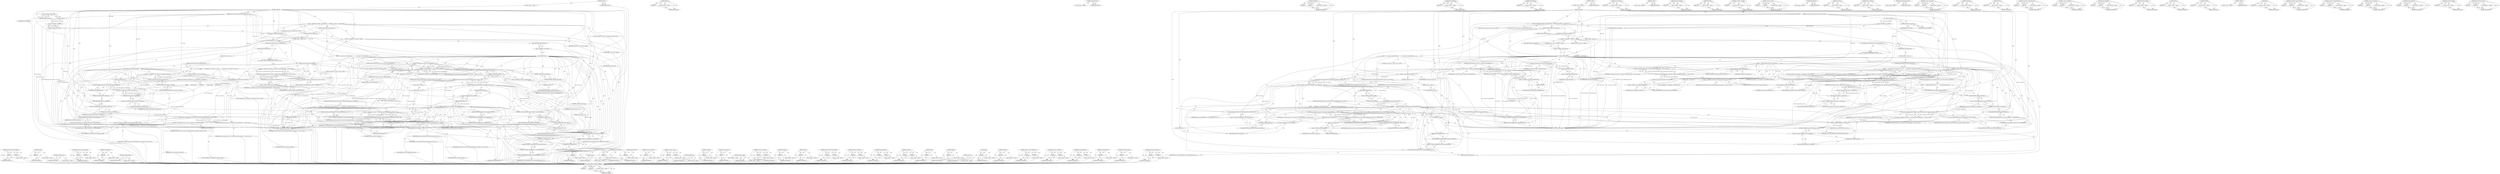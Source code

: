 digraph "ParseColorOrCurrentColor" {
vulnerable_268 [label=<(METHOD,CanvasStyle.CreateFromRGBA)>];
vulnerable_269 [label=<(PARAM,p1)>];
vulnerable_270 [label=<(PARAM,p2)>];
vulnerable_271 [label=<(BLOCK,&lt;empty&gt;,&lt;empty&gt;)>];
vulnerable_272 [label=<(METHOD_RETURN,ANY)>];
vulnerable_252 [label=<(METHOD,FillStyle)>];
vulnerable_253 [label=<(PARAM,p1)>];
vulnerable_254 [label=<(BLOCK,&lt;empty&gt;,&lt;empty&gt;)>];
vulnerable_255 [label=<(METHOD_RETURN,ANY)>];
vulnerable_209 [label=<(METHOD,ValidateStateStack)>];
vulnerable_210 [label=<(BLOCK,&lt;empty&gt;,&lt;empty&gt;)>];
vulnerable_211 [label=<(METHOD_RETURN,ANY)>];
vulnerable_317 [label=<(METHOD,CanvasStyle.CreateFromPattern)>];
vulnerable_318 [label=<(PARAM,p1)>];
vulnerable_319 [label=<(PARAM,p2)>];
vulnerable_320 [label=<(BLOCK,&lt;empty&gt;,&lt;empty&gt;)>];
vulnerable_321 [label=<(METHOD_RETURN,ANY)>];
vulnerable_230 [label=<(METHOD,UnparsedFillColor)>];
vulnerable_231 [label=<(PARAM,p1)>];
vulnerable_232 [label=<(BLOCK,&lt;empty&gt;,&lt;empty&gt;)>];
vulnerable_233 [label=<(METHOD_RETURN,ANY)>];
vulnerable_306 [label=<(METHOD,ClearResolvedFilters)>];
vulnerable_307 [label=<(BLOCK,&lt;empty&gt;,&lt;empty&gt;)>];
vulnerable_308 [label=<(METHOD_RETURN,ANY)>];
vulnerable_6 [label=<(METHOD,&lt;global&gt;)<SUB>1</SUB>>];
vulnerable_7 [label=<(BLOCK,&lt;empty&gt;,&lt;empty&gt;)<SUB>1</SUB>>];
vulnerable_8 [label=<(METHOD,setFillStyle)<SUB>1</SUB>>];
vulnerable_9 [label=<(PARAM,const StringOrCanvasGradientOrCanvasPattern&amp; style)<SUB>2</SUB>>];
vulnerable_10 [label=<(BLOCK,{
  DCHECK(!style.IsNull());
  ValidateStateSta...,{
  DCHECK(!style.IsNull());
  ValidateStateSta...)<SUB>2</SUB>>];
vulnerable_11 [label=<(DCHECK,DCHECK(!style.IsNull()))<SUB>3</SUB>>];
vulnerable_12 [label=<(&lt;operator&gt;.logicalNot,!style.IsNull())<SUB>3</SUB>>];
vulnerable_13 [label=<(IsNull,style.IsNull())<SUB>3</SUB>>];
vulnerable_14 [label=<(&lt;operator&gt;.fieldAccess,style.IsNull)<SUB>3</SUB>>];
vulnerable_15 [label=<(IDENTIFIER,style,style.IsNull())<SUB>3</SUB>>];
vulnerable_16 [label=<(FIELD_IDENTIFIER,IsNull,IsNull)<SUB>3</SUB>>];
vulnerable_17 [label=<(ValidateStateStack,ValidateStateStack())<SUB>4</SUB>>];
vulnerable_18 [label="<(LOCAL,String color_string: String)<SUB>5</SUB>>"];
vulnerable_19 [label="<(LOCAL,CanvasStyle* canvas_style: CanvasStyle*)<SUB>6</SUB>>"];
vulnerable_20 [label=<(&lt;operator&gt;.assignment,* canvas_style = nullptr)<SUB>6</SUB>>];
vulnerable_21 [label=<(IDENTIFIER,canvas_style,* canvas_style = nullptr)<SUB>6</SUB>>];
vulnerable_22 [label=<(LITERAL,nullptr,* canvas_style = nullptr)<SUB>6</SUB>>];
vulnerable_23 [label=<(CONTROL_STRUCTURE,IF,if (style.IsString()))<SUB>7</SUB>>];
vulnerable_24 [label=<(IsString,style.IsString())<SUB>7</SUB>>];
vulnerable_25 [label=<(&lt;operator&gt;.fieldAccess,style.IsString)<SUB>7</SUB>>];
vulnerable_26 [label=<(IDENTIFIER,style,style.IsString())<SUB>7</SUB>>];
vulnerable_27 [label=<(FIELD_IDENTIFIER,IsString,IsString)<SUB>7</SUB>>];
vulnerable_28 [label=<(BLOCK,{
    color_string = style.GetAsString();
    i...,{
    color_string = style.GetAsString();
    i...)<SUB>7</SUB>>];
vulnerable_29 [label=<(&lt;operator&gt;.assignment,color_string = style.GetAsString())<SUB>8</SUB>>];
vulnerable_30 [label=<(IDENTIFIER,color_string,color_string = style.GetAsString())<SUB>8</SUB>>];
vulnerable_31 [label=<(GetAsString,style.GetAsString())<SUB>8</SUB>>];
vulnerable_32 [label=<(&lt;operator&gt;.fieldAccess,style.GetAsString)<SUB>8</SUB>>];
vulnerable_33 [label=<(IDENTIFIER,style,style.GetAsString())<SUB>8</SUB>>];
vulnerable_34 [label=<(FIELD_IDENTIFIER,GetAsString,GetAsString)<SUB>8</SUB>>];
vulnerable_35 [label=<(CONTROL_STRUCTURE,IF,if (color_string == GetState().UnparsedFillColor()))<SUB>9</SUB>>];
vulnerable_36 [label=<(&lt;operator&gt;.equals,color_string == GetState().UnparsedFillColor())<SUB>9</SUB>>];
vulnerable_37 [label=<(IDENTIFIER,color_string,color_string == GetState().UnparsedFillColor())<SUB>9</SUB>>];
vulnerable_38 [label=<(UnparsedFillColor,GetState().UnparsedFillColor())<SUB>9</SUB>>];
vulnerable_39 [label=<(&lt;operator&gt;.fieldAccess,GetState().UnparsedFillColor)<SUB>9</SUB>>];
vulnerable_40 [label=<(GetState,GetState())<SUB>9</SUB>>];
vulnerable_41 [label=<(FIELD_IDENTIFIER,UnparsedFillColor,UnparsedFillColor)<SUB>9</SUB>>];
vulnerable_42 [label=<(BLOCK,&lt;empty&gt;,&lt;empty&gt;)<SUB>10</SUB>>];
vulnerable_43 [label=<(RETURN,return;,return;)<SUB>10</SUB>>];
vulnerable_44 [label="<(LOCAL,Color parsed_color: Color)<SUB>11</SUB>>"];
vulnerable_45 [label=<(&lt;operator&gt;.assignment,parsed_color = 0)<SUB>11</SUB>>];
vulnerable_46 [label=<(IDENTIFIER,parsed_color,parsed_color = 0)<SUB>11</SUB>>];
vulnerable_47 [label=<(LITERAL,0,parsed_color = 0)<SUB>11</SUB>>];
vulnerable_48 [label=<(CONTROL_STRUCTURE,IF,if (!ParseColorOrCurrentColor(parsed_color, color_string)))<SUB>12</SUB>>];
vulnerable_49 [label=<(&lt;operator&gt;.logicalNot,!ParseColorOrCurrentColor(parsed_color, color_s...)<SUB>12</SUB>>];
vulnerable_50 [label=<(ParseColorOrCurrentColor,ParseColorOrCurrentColor(parsed_color, color_st...)<SUB>12</SUB>>];
vulnerable_51 [label=<(IDENTIFIER,parsed_color,ParseColorOrCurrentColor(parsed_color, color_st...)<SUB>12</SUB>>];
vulnerable_52 [label=<(IDENTIFIER,color_string,ParseColorOrCurrentColor(parsed_color, color_st...)<SUB>12</SUB>>];
vulnerable_53 [label=<(BLOCK,&lt;empty&gt;,&lt;empty&gt;)<SUB>13</SUB>>];
vulnerable_54 [label=<(RETURN,return;,return;)<SUB>13</SUB>>];
vulnerable_55 [label=<(CONTROL_STRUCTURE,IF,if (GetState().FillStyle()-&gt;IsEquivalentRGBA(parsed_color.Rgb())))<SUB>14</SUB>>];
vulnerable_56 [label=<(IsEquivalentRGBA,GetState().FillStyle()-&gt;IsEquivalentRGBA(parsed...)<SUB>14</SUB>>];
vulnerable_57 [label=<(&lt;operator&gt;.indirectFieldAccess,GetState().FillStyle()-&gt;IsEquivalentRGBA)<SUB>14</SUB>>];
vulnerable_58 [label=<(FillStyle,GetState().FillStyle())<SUB>14</SUB>>];
vulnerable_59 [label=<(&lt;operator&gt;.fieldAccess,GetState().FillStyle)<SUB>14</SUB>>];
vulnerable_60 [label=<(GetState,GetState())<SUB>14</SUB>>];
vulnerable_61 [label=<(FIELD_IDENTIFIER,FillStyle,FillStyle)<SUB>14</SUB>>];
vulnerable_62 [label=<(FIELD_IDENTIFIER,IsEquivalentRGBA,IsEquivalentRGBA)<SUB>14</SUB>>];
vulnerable_63 [label=<(Rgb,parsed_color.Rgb())<SUB>14</SUB>>];
vulnerable_64 [label=<(&lt;operator&gt;.fieldAccess,parsed_color.Rgb)<SUB>14</SUB>>];
vulnerable_65 [label=<(IDENTIFIER,parsed_color,parsed_color.Rgb())<SUB>14</SUB>>];
vulnerable_66 [label=<(FIELD_IDENTIFIER,Rgb,Rgb)<SUB>14</SUB>>];
vulnerable_67 [label=<(BLOCK,{
      ModifiableState().SetUnparsedFillColor(...,{
      ModifiableState().SetUnparsedFillColor(...)<SUB>14</SUB>>];
vulnerable_68 [label=<(SetUnparsedFillColor,ModifiableState().SetUnparsedFillColor(color_st...)<SUB>15</SUB>>];
vulnerable_69 [label=<(&lt;operator&gt;.fieldAccess,ModifiableState().SetUnparsedFillColor)<SUB>15</SUB>>];
vulnerable_70 [label=<(ModifiableState,ModifiableState())<SUB>15</SUB>>];
vulnerable_71 [label=<(FIELD_IDENTIFIER,SetUnparsedFillColor,SetUnparsedFillColor)<SUB>15</SUB>>];
vulnerable_72 [label=<(IDENTIFIER,color_string,ModifiableState().SetUnparsedFillColor(color_st...)<SUB>15</SUB>>];
vulnerable_73 [label=<(RETURN,return;,return;)<SUB>16</SUB>>];
vulnerable_74 [label="<(&lt;operator&gt;.assignment,canvas_style = CanvasStyle::CreateFromRGBA(pars...)<SUB>18</SUB>>"];
vulnerable_75 [label="<(IDENTIFIER,canvas_style,canvas_style = CanvasStyle::CreateFromRGBA(pars...)<SUB>18</SUB>>"];
vulnerable_76 [label="<(CanvasStyle.CreateFromRGBA,CanvasStyle::CreateFromRGBA(parsed_color.Rgb()))<SUB>18</SUB>>"];
vulnerable_77 [label="<(&lt;operator&gt;.fieldAccess,CanvasStyle::CreateFromRGBA)<SUB>18</SUB>>"];
vulnerable_78 [label="<(IDENTIFIER,CanvasStyle,CanvasStyle::CreateFromRGBA(parsed_color.Rgb()))<SUB>18</SUB>>"];
vulnerable_79 [label=<(FIELD_IDENTIFIER,CreateFromRGBA,CreateFromRGBA)<SUB>18</SUB>>];
vulnerable_80 [label=<(Rgb,parsed_color.Rgb())<SUB>18</SUB>>];
vulnerable_81 [label=<(&lt;operator&gt;.fieldAccess,parsed_color.Rgb)<SUB>18</SUB>>];
vulnerable_82 [label=<(IDENTIFIER,parsed_color,parsed_color.Rgb())<SUB>18</SUB>>];
vulnerable_83 [label=<(FIELD_IDENTIFIER,Rgb,Rgb)<SUB>18</SUB>>];
vulnerable_84 [label=<(CONTROL_STRUCTURE,ELSE,else)<SUB>19</SUB>>];
vulnerable_85 [label=<(BLOCK,&lt;empty&gt;,&lt;empty&gt;)<SUB>19</SUB>>];
vulnerable_86 [label=<(CONTROL_STRUCTURE,IF,if (style.IsCanvasGradient()))<SUB>19</SUB>>];
vulnerable_87 [label=<(IsCanvasGradient,style.IsCanvasGradient())<SUB>19</SUB>>];
vulnerable_88 [label=<(&lt;operator&gt;.fieldAccess,style.IsCanvasGradient)<SUB>19</SUB>>];
vulnerable_89 [label=<(IDENTIFIER,style,style.IsCanvasGradient())<SUB>19</SUB>>];
vulnerable_90 [label=<(FIELD_IDENTIFIER,IsCanvasGradient,IsCanvasGradient)<SUB>19</SUB>>];
vulnerable_91 [label="<(BLOCK,{
    canvas_style = CanvasStyle::CreateFromGra...,{
    canvas_style = CanvasStyle::CreateFromGra...)<SUB>19</SUB>>"];
vulnerable_92 [label="<(&lt;operator&gt;.assignment,canvas_style = CanvasStyle::CreateFromGradient(...)<SUB>20</SUB>>"];
vulnerable_93 [label="<(IDENTIFIER,canvas_style,canvas_style = CanvasStyle::CreateFromGradient(...)<SUB>20</SUB>>"];
vulnerable_94 [label="<(CanvasStyle.CreateFromGradient,CanvasStyle::CreateFromGradient(style.GetAsCanv...)<SUB>20</SUB>>"];
vulnerable_95 [label="<(&lt;operator&gt;.fieldAccess,CanvasStyle::CreateFromGradient)<SUB>20</SUB>>"];
vulnerable_96 [label="<(IDENTIFIER,CanvasStyle,CanvasStyle::CreateFromGradient(style.GetAsCanv...)<SUB>20</SUB>>"];
vulnerable_97 [label=<(FIELD_IDENTIFIER,CreateFromGradient,CreateFromGradient)<SUB>20</SUB>>];
vulnerable_98 [label=<(GetAsCanvasGradient,style.GetAsCanvasGradient())<SUB>20</SUB>>];
vulnerable_99 [label=<(&lt;operator&gt;.fieldAccess,style.GetAsCanvasGradient)<SUB>20</SUB>>];
vulnerable_100 [label=<(IDENTIFIER,style,style.GetAsCanvasGradient())<SUB>20</SUB>>];
vulnerable_101 [label=<(FIELD_IDENTIFIER,GetAsCanvasGradient,GetAsCanvasGradient)<SUB>20</SUB>>];
vulnerable_102 [label=<(CONTROL_STRUCTURE,ELSE,else)<SUB>21</SUB>>];
vulnerable_103 [label=<(BLOCK,&lt;empty&gt;,&lt;empty&gt;)<SUB>21</SUB>>];
vulnerable_104 [label=<(CONTROL_STRUCTURE,IF,if (style.IsCanvasPattern()))<SUB>21</SUB>>];
vulnerable_105 [label=<(IsCanvasPattern,style.IsCanvasPattern())<SUB>21</SUB>>];
vulnerable_106 [label=<(&lt;operator&gt;.fieldAccess,style.IsCanvasPattern)<SUB>21</SUB>>];
vulnerable_107 [label=<(IDENTIFIER,style,style.IsCanvasPattern())<SUB>21</SUB>>];
vulnerable_108 [label=<(FIELD_IDENTIFIER,IsCanvasPattern,IsCanvasPattern)<SUB>21</SUB>>];
vulnerable_109 [label=<(BLOCK,{
     CanvasPattern* canvas_pattern = style.Ge...,{
     CanvasPattern* canvas_pattern = style.Ge...)<SUB>21</SUB>>];
vulnerable_110 [label="<(LOCAL,CanvasPattern* canvas_pattern: CanvasPattern*)<SUB>22</SUB>>"];
vulnerable_111 [label=<(&lt;operator&gt;.assignment,* canvas_pattern = style.GetAsCanvasPattern())<SUB>22</SUB>>];
vulnerable_112 [label=<(IDENTIFIER,canvas_pattern,* canvas_pattern = style.GetAsCanvasPattern())<SUB>22</SUB>>];
vulnerable_113 [label=<(GetAsCanvasPattern,style.GetAsCanvasPattern())<SUB>22</SUB>>];
vulnerable_114 [label=<(&lt;operator&gt;.fieldAccess,style.GetAsCanvasPattern)<SUB>22</SUB>>];
vulnerable_115 [label=<(IDENTIFIER,style,style.GetAsCanvasPattern())<SUB>22</SUB>>];
vulnerable_116 [label=<(FIELD_IDENTIFIER,GetAsCanvasPattern,GetAsCanvasPattern)<SUB>22</SUB>>];
vulnerable_117 [label=<(CONTROL_STRUCTURE,IF,if (OriginClean() &amp;&amp; !canvas_pattern-&gt;OriginClean()))<SUB>24</SUB>>];
vulnerable_118 [label=<(&lt;operator&gt;.logicalAnd,OriginClean() &amp;&amp; !canvas_pattern-&gt;OriginClean())<SUB>24</SUB>>];
vulnerable_119 [label=<(OriginClean,OriginClean())<SUB>24</SUB>>];
vulnerable_120 [label=<(&lt;operator&gt;.logicalNot,!canvas_pattern-&gt;OriginClean())<SUB>24</SUB>>];
vulnerable_121 [label=<(OriginClean,canvas_pattern-&gt;OriginClean())<SUB>24</SUB>>];
vulnerable_122 [label=<(&lt;operator&gt;.indirectFieldAccess,canvas_pattern-&gt;OriginClean)<SUB>24</SUB>>];
vulnerable_123 [label=<(IDENTIFIER,canvas_pattern,canvas_pattern-&gt;OriginClean())<SUB>24</SUB>>];
vulnerable_124 [label=<(FIELD_IDENTIFIER,OriginClean,OriginClean)<SUB>24</SUB>>];
vulnerable_125 [label=<(BLOCK,{
      SetOriginTainted();
      ClearResolved...,{
      SetOriginTainted();
      ClearResolved...)<SUB>24</SUB>>];
vulnerable_126 [label=<(SetOriginTainted,SetOriginTainted())<SUB>25</SUB>>];
vulnerable_127 [label=<(ClearResolvedFilters,ClearResolvedFilters())<SUB>26</SUB>>];
vulnerable_128 [label=<(CONTROL_STRUCTURE,IF,if (canvas_pattern-&gt;GetPattern()-&gt;IsTextureBacked()))<SUB>28</SUB>>];
vulnerable_129 [label=<(IsTextureBacked,canvas_pattern-&gt;GetPattern()-&gt;IsTextureBacked())<SUB>28</SUB>>];
vulnerable_130 [label=<(&lt;operator&gt;.indirectFieldAccess,canvas_pattern-&gt;GetPattern()-&gt;IsTextureBacked)<SUB>28</SUB>>];
vulnerable_131 [label=<(GetPattern,canvas_pattern-&gt;GetPattern())<SUB>28</SUB>>];
vulnerable_132 [label=<(&lt;operator&gt;.indirectFieldAccess,canvas_pattern-&gt;GetPattern)<SUB>28</SUB>>];
vulnerable_133 [label=<(IDENTIFIER,canvas_pattern,canvas_pattern-&gt;GetPattern())<SUB>28</SUB>>];
vulnerable_134 [label=<(FIELD_IDENTIFIER,GetPattern,GetPattern)<SUB>28</SUB>>];
vulnerable_135 [label=<(FIELD_IDENTIFIER,IsTextureBacked,IsTextureBacked)<SUB>28</SUB>>];
vulnerable_136 [label=<(BLOCK,&lt;empty&gt;,&lt;empty&gt;)<SUB>29</SUB>>];
vulnerable_137 [label="<(LOCAL,DisableDeferral : DisableDeferral)<SUB>29</SUB>>"];
vulnerable_138 [label="<(&lt;operator&gt;.assignment,canvas_style = CanvasStyle::CreateFromPattern(c...)<SUB>30</SUB>>"];
vulnerable_139 [label="<(IDENTIFIER,canvas_style,canvas_style = CanvasStyle::CreateFromPattern(c...)<SUB>30</SUB>>"];
vulnerable_140 [label="<(CanvasStyle.CreateFromPattern,CanvasStyle::CreateFromPattern(canvas_pattern))<SUB>30</SUB>>"];
vulnerable_141 [label="<(&lt;operator&gt;.fieldAccess,CanvasStyle::CreateFromPattern)<SUB>30</SUB>>"];
vulnerable_142 [label="<(IDENTIFIER,CanvasStyle,CanvasStyle::CreateFromPattern(canvas_pattern))<SUB>30</SUB>>"];
vulnerable_143 [label=<(FIELD_IDENTIFIER,CreateFromPattern,CreateFromPattern)<SUB>30</SUB>>];
vulnerable_144 [label="<(IDENTIFIER,canvas_pattern,CanvasStyle::CreateFromPattern(canvas_pattern))<SUB>30</SUB>>"];
vulnerable_145 [label=<(DCHECK,DCHECK(canvas_style))<SUB>33</SUB>>];
vulnerable_146 [label=<(IDENTIFIER,canvas_style,DCHECK(canvas_style))<SUB>33</SUB>>];
vulnerable_147 [label=<(SetFillStyle,ModifiableState().SetFillStyle(canvas_style))<SUB>34</SUB>>];
vulnerable_148 [label=<(&lt;operator&gt;.fieldAccess,ModifiableState().SetFillStyle)<SUB>34</SUB>>];
vulnerable_149 [label=<(ModifiableState,ModifiableState())<SUB>34</SUB>>];
vulnerable_150 [label=<(FIELD_IDENTIFIER,SetFillStyle,SetFillStyle)<SUB>34</SUB>>];
vulnerable_151 [label=<(IDENTIFIER,canvas_style,ModifiableState().SetFillStyle(canvas_style))<SUB>34</SUB>>];
vulnerable_152 [label=<(SetUnparsedFillColor,ModifiableState().SetUnparsedFillColor(color_st...)<SUB>35</SUB>>];
vulnerable_153 [label=<(&lt;operator&gt;.fieldAccess,ModifiableState().SetUnparsedFillColor)<SUB>35</SUB>>];
vulnerable_154 [label=<(ModifiableState,ModifiableState())<SUB>35</SUB>>];
vulnerable_155 [label=<(FIELD_IDENTIFIER,SetUnparsedFillColor,SetUnparsedFillColor)<SUB>35</SUB>>];
vulnerable_156 [label=<(IDENTIFIER,color_string,ModifiableState().SetUnparsedFillColor(color_st...)<SUB>35</SUB>>];
vulnerable_157 [label=<(ClearResolvedFilter,ModifiableState().ClearResolvedFilter())<SUB>36</SUB>>];
vulnerable_158 [label=<(&lt;operator&gt;.fieldAccess,ModifiableState().ClearResolvedFilter)<SUB>36</SUB>>];
vulnerable_159 [label=<(ModifiableState,ModifiableState())<SUB>36</SUB>>];
vulnerable_160 [label=<(FIELD_IDENTIFIER,ClearResolvedFilter,ClearResolvedFilter)<SUB>36</SUB>>];
vulnerable_161 [label=<(METHOD_RETURN,void)<SUB>1</SUB>>];
vulnerable_163 [label=<(METHOD_RETURN,ANY)<SUB>1</SUB>>];
vulnerable_286 [label=<(METHOD,IsCanvasPattern)>];
vulnerable_287 [label=<(PARAM,p1)>];
vulnerable_288 [label=<(BLOCK,&lt;empty&gt;,&lt;empty&gt;)>];
vulnerable_289 [label=<(METHOD_RETURN,ANY)>];
vulnerable_234 [label=<(METHOD,GetState)>];
vulnerable_235 [label=<(BLOCK,&lt;empty&gt;,&lt;empty&gt;)>];
vulnerable_236 [label=<(METHOD_RETURN,ANY)>];
vulnerable_290 [label=<(METHOD,GetAsCanvasPattern)>];
vulnerable_291 [label=<(PARAM,p1)>];
vulnerable_292 [label=<(BLOCK,&lt;empty&gt;,&lt;empty&gt;)>];
vulnerable_293 [label=<(METHOD_RETURN,ANY)>];
vulnerable_309 [label=<(METHOD,IsTextureBacked)>];
vulnerable_310 [label=<(PARAM,p1)>];
vulnerable_311 [label=<(BLOCK,&lt;empty&gt;,&lt;empty&gt;)>];
vulnerable_312 [label=<(METHOD_RETURN,ANY)>];
vulnerable_196 [label=<(METHOD,&lt;operator&gt;.logicalNot)>];
vulnerable_197 [label=<(PARAM,p1)>];
vulnerable_198 [label=<(BLOCK,&lt;empty&gt;,&lt;empty&gt;)>];
vulnerable_199 [label=<(METHOD_RETURN,ANY)>];
vulnerable_225 [label=<(METHOD,&lt;operator&gt;.equals)>];
vulnerable_226 [label=<(PARAM,p1)>];
vulnerable_227 [label=<(PARAM,p2)>];
vulnerable_228 [label=<(BLOCK,&lt;empty&gt;,&lt;empty&gt;)>];
vulnerable_229 [label=<(METHOD_RETURN,ANY)>];
vulnerable_265 [label=<(METHOD,ModifiableState)>];
vulnerable_266 [label=<(BLOCK,&lt;empty&gt;,&lt;empty&gt;)>];
vulnerable_267 [label=<(METHOD_RETURN,ANY)>];
vulnerable_299 [label=<(METHOD,OriginClean)>];
vulnerable_300 [label=<(PARAM,p1)>];
vulnerable_301 [label=<(BLOCK,&lt;empty&gt;,&lt;empty&gt;)>];
vulnerable_302 [label=<(METHOD_RETURN,ANY)>];
vulnerable_273 [label=<(METHOD,IsCanvasGradient)>];
vulnerable_274 [label=<(PARAM,p1)>];
vulnerable_275 [label=<(BLOCK,&lt;empty&gt;,&lt;empty&gt;)>];
vulnerable_276 [label=<(METHOD_RETURN,ANY)>];
vulnerable_303 [label=<(METHOD,SetOriginTainted)>];
vulnerable_304 [label=<(BLOCK,&lt;empty&gt;,&lt;empty&gt;)>];
vulnerable_305 [label=<(METHOD_RETURN,ANY)>];
vulnerable_294 [label=<(METHOD,&lt;operator&gt;.logicalAnd)>];
vulnerable_295 [label=<(PARAM,p1)>];
vulnerable_296 [label=<(PARAM,p2)>];
vulnerable_297 [label=<(BLOCK,&lt;empty&gt;,&lt;empty&gt;)>];
vulnerable_298 [label=<(METHOD_RETURN,ANY)>];
vulnerable_221 [label=<(METHOD,GetAsString)>];
vulnerable_222 [label=<(PARAM,p1)>];
vulnerable_223 [label=<(BLOCK,&lt;empty&gt;,&lt;empty&gt;)>];
vulnerable_224 [label=<(METHOD_RETURN,ANY)>];
vulnerable_217 [label=<(METHOD,IsString)>];
vulnerable_218 [label=<(PARAM,p1)>];
vulnerable_219 [label=<(BLOCK,&lt;empty&gt;,&lt;empty&gt;)>];
vulnerable_220 [label=<(METHOD_RETURN,ANY)>];
vulnerable_277 [label=<(METHOD,CanvasStyle.CreateFromGradient)>];
vulnerable_278 [label=<(PARAM,p1)>];
vulnerable_279 [label=<(PARAM,p2)>];
vulnerable_280 [label=<(BLOCK,&lt;empty&gt;,&lt;empty&gt;)>];
vulnerable_281 [label=<(METHOD_RETURN,ANY)>];
vulnerable_204 [label=<(METHOD,&lt;operator&gt;.fieldAccess)>];
vulnerable_205 [label=<(PARAM,p1)>];
vulnerable_206 [label=<(PARAM,p2)>];
vulnerable_207 [label=<(BLOCK,&lt;empty&gt;,&lt;empty&gt;)>];
vulnerable_208 [label=<(METHOD_RETURN,ANY)>];
vulnerable_242 [label=<(METHOD,IsEquivalentRGBA)>];
vulnerable_243 [label=<(PARAM,p1)>];
vulnerable_244 [label=<(PARAM,p2)>];
vulnerable_245 [label=<(BLOCK,&lt;empty&gt;,&lt;empty&gt;)>];
vulnerable_246 [label=<(METHOD_RETURN,ANY)>];
vulnerable_322 [label=<(METHOD,SetFillStyle)>];
vulnerable_323 [label=<(PARAM,p1)>];
vulnerable_324 [label=<(PARAM,p2)>];
vulnerable_325 [label=<(BLOCK,&lt;empty&gt;,&lt;empty&gt;)>];
vulnerable_326 [label=<(METHOD_RETURN,ANY)>];
vulnerable_200 [label=<(METHOD,IsNull)>];
vulnerable_201 [label=<(PARAM,p1)>];
vulnerable_202 [label=<(BLOCK,&lt;empty&gt;,&lt;empty&gt;)>];
vulnerable_203 [label=<(METHOD_RETURN,ANY)>];
vulnerable_192 [label=<(METHOD,DCHECK)>];
vulnerable_193 [label=<(PARAM,p1)>];
vulnerable_194 [label=<(BLOCK,&lt;empty&gt;,&lt;empty&gt;)>];
vulnerable_195 [label=<(METHOD_RETURN,ANY)>];
vulnerable_186 [label=<(METHOD,&lt;global&gt;)<SUB>1</SUB>>];
vulnerable_187 [label=<(BLOCK,&lt;empty&gt;,&lt;empty&gt;)>];
vulnerable_188 [label=<(METHOD_RETURN,ANY)>];
vulnerable_256 [label=<(METHOD,Rgb)>];
vulnerable_257 [label=<(PARAM,p1)>];
vulnerable_258 [label=<(BLOCK,&lt;empty&gt;,&lt;empty&gt;)>];
vulnerable_259 [label=<(METHOD_RETURN,ANY)>];
vulnerable_313 [label=<(METHOD,GetPattern)>];
vulnerable_314 [label=<(PARAM,p1)>];
vulnerable_315 [label=<(BLOCK,&lt;empty&gt;,&lt;empty&gt;)>];
vulnerable_316 [label=<(METHOD_RETURN,ANY)>];
vulnerable_247 [label=<(METHOD,&lt;operator&gt;.indirectFieldAccess)>];
vulnerable_248 [label=<(PARAM,p1)>];
vulnerable_249 [label=<(PARAM,p2)>];
vulnerable_250 [label=<(BLOCK,&lt;empty&gt;,&lt;empty&gt;)>];
vulnerable_251 [label=<(METHOD_RETURN,ANY)>];
vulnerable_212 [label=<(METHOD,&lt;operator&gt;.assignment)>];
vulnerable_213 [label=<(PARAM,p1)>];
vulnerable_214 [label=<(PARAM,p2)>];
vulnerable_215 [label=<(BLOCK,&lt;empty&gt;,&lt;empty&gt;)>];
vulnerable_216 [label=<(METHOD_RETURN,ANY)>];
vulnerable_260 [label=<(METHOD,SetUnparsedFillColor)>];
vulnerable_261 [label=<(PARAM,p1)>];
vulnerable_262 [label=<(PARAM,p2)>];
vulnerable_263 [label=<(BLOCK,&lt;empty&gt;,&lt;empty&gt;)>];
vulnerable_264 [label=<(METHOD_RETURN,ANY)>];
vulnerable_327 [label=<(METHOD,ClearResolvedFilter)>];
vulnerable_328 [label=<(PARAM,p1)>];
vulnerable_329 [label=<(BLOCK,&lt;empty&gt;,&lt;empty&gt;)>];
vulnerable_330 [label=<(METHOD_RETURN,ANY)>];
vulnerable_282 [label=<(METHOD,GetAsCanvasGradient)>];
vulnerable_283 [label=<(PARAM,p1)>];
vulnerable_284 [label=<(BLOCK,&lt;empty&gt;,&lt;empty&gt;)>];
vulnerable_285 [label=<(METHOD_RETURN,ANY)>];
vulnerable_237 [label=<(METHOD,ParseColorOrCurrentColor)>];
vulnerable_238 [label=<(PARAM,p1)>];
vulnerable_239 [label=<(PARAM,p2)>];
vulnerable_240 [label=<(BLOCK,&lt;empty&gt;,&lt;empty&gt;)>];
vulnerable_241 [label=<(METHOD_RETURN,ANY)>];
fixed_268 [label=<(METHOD,CanvasStyle.CreateFromRGBA)>];
fixed_269 [label=<(PARAM,p1)>];
fixed_270 [label=<(PARAM,p2)>];
fixed_271 [label=<(BLOCK,&lt;empty&gt;,&lt;empty&gt;)>];
fixed_272 [label=<(METHOD_RETURN,ANY)>];
fixed_252 [label=<(METHOD,FillStyle)>];
fixed_253 [label=<(PARAM,p1)>];
fixed_254 [label=<(BLOCK,&lt;empty&gt;,&lt;empty&gt;)>];
fixed_255 [label=<(METHOD_RETURN,ANY)>];
fixed_209 [label=<(METHOD,ValidateStateStack)>];
fixed_210 [label=<(BLOCK,&lt;empty&gt;,&lt;empty&gt;)>];
fixed_211 [label=<(METHOD_RETURN,ANY)>];
fixed_319 [label=<(METHOD,SetFillStyle)>];
fixed_320 [label=<(PARAM,p1)>];
fixed_321 [label=<(PARAM,p2)>];
fixed_322 [label=<(BLOCK,&lt;empty&gt;,&lt;empty&gt;)>];
fixed_323 [label=<(METHOD_RETURN,ANY)>];
fixed_230 [label=<(METHOD,UnparsedFillColor)>];
fixed_231 [label=<(PARAM,p1)>];
fixed_232 [label=<(BLOCK,&lt;empty&gt;,&lt;empty&gt;)>];
fixed_233 [label=<(METHOD_RETURN,ANY)>];
fixed_306 [label=<(METHOD,IsTextureBacked)>];
fixed_307 [label=<(PARAM,p1)>];
fixed_308 [label=<(BLOCK,&lt;empty&gt;,&lt;empty&gt;)>];
fixed_309 [label=<(METHOD_RETURN,ANY)>];
fixed_6 [label=<(METHOD,&lt;global&gt;)<SUB>1</SUB>>];
fixed_7 [label=<(BLOCK,&lt;empty&gt;,&lt;empty&gt;)<SUB>1</SUB>>];
fixed_8 [label=<(METHOD,setFillStyle)<SUB>1</SUB>>];
fixed_9 [label=<(PARAM,const StringOrCanvasGradientOrCanvasPattern&amp; style)<SUB>2</SUB>>];
fixed_10 [label=<(BLOCK,{
  DCHECK(!style.IsNull());
  ValidateStateSta...,{
  DCHECK(!style.IsNull());
  ValidateStateSta...)<SUB>2</SUB>>];
fixed_11 [label=<(DCHECK,DCHECK(!style.IsNull()))<SUB>3</SUB>>];
fixed_12 [label=<(&lt;operator&gt;.logicalNot,!style.IsNull())<SUB>3</SUB>>];
fixed_13 [label=<(IsNull,style.IsNull())<SUB>3</SUB>>];
fixed_14 [label=<(&lt;operator&gt;.fieldAccess,style.IsNull)<SUB>3</SUB>>];
fixed_15 [label=<(IDENTIFIER,style,style.IsNull())<SUB>3</SUB>>];
fixed_16 [label=<(FIELD_IDENTIFIER,IsNull,IsNull)<SUB>3</SUB>>];
fixed_17 [label=<(ValidateStateStack,ValidateStateStack())<SUB>4</SUB>>];
fixed_18 [label="<(LOCAL,String color_string: String)<SUB>5</SUB>>"];
fixed_19 [label="<(LOCAL,CanvasStyle* canvas_style: CanvasStyle*)<SUB>6</SUB>>"];
fixed_20 [label=<(&lt;operator&gt;.assignment,* canvas_style = nullptr)<SUB>6</SUB>>];
fixed_21 [label=<(IDENTIFIER,canvas_style,* canvas_style = nullptr)<SUB>6</SUB>>];
fixed_22 [label=<(LITERAL,nullptr,* canvas_style = nullptr)<SUB>6</SUB>>];
fixed_23 [label=<(CONTROL_STRUCTURE,IF,if (style.IsString()))<SUB>7</SUB>>];
fixed_24 [label=<(IsString,style.IsString())<SUB>7</SUB>>];
fixed_25 [label=<(&lt;operator&gt;.fieldAccess,style.IsString)<SUB>7</SUB>>];
fixed_26 [label=<(IDENTIFIER,style,style.IsString())<SUB>7</SUB>>];
fixed_27 [label=<(FIELD_IDENTIFIER,IsString,IsString)<SUB>7</SUB>>];
fixed_28 [label=<(BLOCK,{
    color_string = style.GetAsString();
    i...,{
    color_string = style.GetAsString();
    i...)<SUB>7</SUB>>];
fixed_29 [label=<(&lt;operator&gt;.assignment,color_string = style.GetAsString())<SUB>8</SUB>>];
fixed_30 [label=<(IDENTIFIER,color_string,color_string = style.GetAsString())<SUB>8</SUB>>];
fixed_31 [label=<(GetAsString,style.GetAsString())<SUB>8</SUB>>];
fixed_32 [label=<(&lt;operator&gt;.fieldAccess,style.GetAsString)<SUB>8</SUB>>];
fixed_33 [label=<(IDENTIFIER,style,style.GetAsString())<SUB>8</SUB>>];
fixed_34 [label=<(FIELD_IDENTIFIER,GetAsString,GetAsString)<SUB>8</SUB>>];
fixed_35 [label=<(CONTROL_STRUCTURE,IF,if (color_string == GetState().UnparsedFillColor()))<SUB>9</SUB>>];
fixed_36 [label=<(&lt;operator&gt;.equals,color_string == GetState().UnparsedFillColor())<SUB>9</SUB>>];
fixed_37 [label=<(IDENTIFIER,color_string,color_string == GetState().UnparsedFillColor())<SUB>9</SUB>>];
fixed_38 [label=<(UnparsedFillColor,GetState().UnparsedFillColor())<SUB>9</SUB>>];
fixed_39 [label=<(&lt;operator&gt;.fieldAccess,GetState().UnparsedFillColor)<SUB>9</SUB>>];
fixed_40 [label=<(GetState,GetState())<SUB>9</SUB>>];
fixed_41 [label=<(FIELD_IDENTIFIER,UnparsedFillColor,UnparsedFillColor)<SUB>9</SUB>>];
fixed_42 [label=<(BLOCK,&lt;empty&gt;,&lt;empty&gt;)<SUB>10</SUB>>];
fixed_43 [label=<(RETURN,return;,return;)<SUB>10</SUB>>];
fixed_44 [label="<(LOCAL,Color parsed_color: Color)<SUB>11</SUB>>"];
fixed_45 [label=<(&lt;operator&gt;.assignment,parsed_color = 0)<SUB>11</SUB>>];
fixed_46 [label=<(IDENTIFIER,parsed_color,parsed_color = 0)<SUB>11</SUB>>];
fixed_47 [label=<(LITERAL,0,parsed_color = 0)<SUB>11</SUB>>];
fixed_48 [label=<(CONTROL_STRUCTURE,IF,if (!ParseColorOrCurrentColor(parsed_color, color_string)))<SUB>12</SUB>>];
fixed_49 [label=<(&lt;operator&gt;.logicalNot,!ParseColorOrCurrentColor(parsed_color, color_s...)<SUB>12</SUB>>];
fixed_50 [label=<(ParseColorOrCurrentColor,ParseColorOrCurrentColor(parsed_color, color_st...)<SUB>12</SUB>>];
fixed_51 [label=<(IDENTIFIER,parsed_color,ParseColorOrCurrentColor(parsed_color, color_st...)<SUB>12</SUB>>];
fixed_52 [label=<(IDENTIFIER,color_string,ParseColorOrCurrentColor(parsed_color, color_st...)<SUB>12</SUB>>];
fixed_53 [label=<(BLOCK,&lt;empty&gt;,&lt;empty&gt;)<SUB>13</SUB>>];
fixed_54 [label=<(RETURN,return;,return;)<SUB>13</SUB>>];
fixed_55 [label=<(CONTROL_STRUCTURE,IF,if (GetState().FillStyle()-&gt;IsEquivalentRGBA(parsed_color.Rgb())))<SUB>14</SUB>>];
fixed_56 [label=<(IsEquivalentRGBA,GetState().FillStyle()-&gt;IsEquivalentRGBA(parsed...)<SUB>14</SUB>>];
fixed_57 [label=<(&lt;operator&gt;.indirectFieldAccess,GetState().FillStyle()-&gt;IsEquivalentRGBA)<SUB>14</SUB>>];
fixed_58 [label=<(FillStyle,GetState().FillStyle())<SUB>14</SUB>>];
fixed_59 [label=<(&lt;operator&gt;.fieldAccess,GetState().FillStyle)<SUB>14</SUB>>];
fixed_60 [label=<(GetState,GetState())<SUB>14</SUB>>];
fixed_61 [label=<(FIELD_IDENTIFIER,FillStyle,FillStyle)<SUB>14</SUB>>];
fixed_62 [label=<(FIELD_IDENTIFIER,IsEquivalentRGBA,IsEquivalentRGBA)<SUB>14</SUB>>];
fixed_63 [label=<(Rgb,parsed_color.Rgb())<SUB>14</SUB>>];
fixed_64 [label=<(&lt;operator&gt;.fieldAccess,parsed_color.Rgb)<SUB>14</SUB>>];
fixed_65 [label=<(IDENTIFIER,parsed_color,parsed_color.Rgb())<SUB>14</SUB>>];
fixed_66 [label=<(FIELD_IDENTIFIER,Rgb,Rgb)<SUB>14</SUB>>];
fixed_67 [label=<(BLOCK,{
      ModifiableState().SetUnparsedFillColor(...,{
      ModifiableState().SetUnparsedFillColor(...)<SUB>14</SUB>>];
fixed_68 [label=<(SetUnparsedFillColor,ModifiableState().SetUnparsedFillColor(color_st...)<SUB>15</SUB>>];
fixed_69 [label=<(&lt;operator&gt;.fieldAccess,ModifiableState().SetUnparsedFillColor)<SUB>15</SUB>>];
fixed_70 [label=<(ModifiableState,ModifiableState())<SUB>15</SUB>>];
fixed_71 [label=<(FIELD_IDENTIFIER,SetUnparsedFillColor,SetUnparsedFillColor)<SUB>15</SUB>>];
fixed_72 [label=<(IDENTIFIER,color_string,ModifiableState().SetUnparsedFillColor(color_st...)<SUB>15</SUB>>];
fixed_73 [label=<(RETURN,return;,return;)<SUB>16</SUB>>];
fixed_74 [label="<(&lt;operator&gt;.assignment,canvas_style = CanvasStyle::CreateFromRGBA(pars...)<SUB>18</SUB>>"];
fixed_75 [label="<(IDENTIFIER,canvas_style,canvas_style = CanvasStyle::CreateFromRGBA(pars...)<SUB>18</SUB>>"];
fixed_76 [label="<(CanvasStyle.CreateFromRGBA,CanvasStyle::CreateFromRGBA(parsed_color.Rgb()))<SUB>18</SUB>>"];
fixed_77 [label="<(&lt;operator&gt;.fieldAccess,CanvasStyle::CreateFromRGBA)<SUB>18</SUB>>"];
fixed_78 [label="<(IDENTIFIER,CanvasStyle,CanvasStyle::CreateFromRGBA(parsed_color.Rgb()))<SUB>18</SUB>>"];
fixed_79 [label=<(FIELD_IDENTIFIER,CreateFromRGBA,CreateFromRGBA)<SUB>18</SUB>>];
fixed_80 [label=<(Rgb,parsed_color.Rgb())<SUB>18</SUB>>];
fixed_81 [label=<(&lt;operator&gt;.fieldAccess,parsed_color.Rgb)<SUB>18</SUB>>];
fixed_82 [label=<(IDENTIFIER,parsed_color,parsed_color.Rgb())<SUB>18</SUB>>];
fixed_83 [label=<(FIELD_IDENTIFIER,Rgb,Rgb)<SUB>18</SUB>>];
fixed_84 [label=<(CONTROL_STRUCTURE,ELSE,else)<SUB>19</SUB>>];
fixed_85 [label=<(BLOCK,&lt;empty&gt;,&lt;empty&gt;)<SUB>19</SUB>>];
fixed_86 [label=<(CONTROL_STRUCTURE,IF,if (style.IsCanvasGradient()))<SUB>19</SUB>>];
fixed_87 [label=<(IsCanvasGradient,style.IsCanvasGradient())<SUB>19</SUB>>];
fixed_88 [label=<(&lt;operator&gt;.fieldAccess,style.IsCanvasGradient)<SUB>19</SUB>>];
fixed_89 [label=<(IDENTIFIER,style,style.IsCanvasGradient())<SUB>19</SUB>>];
fixed_90 [label=<(FIELD_IDENTIFIER,IsCanvasGradient,IsCanvasGradient)<SUB>19</SUB>>];
fixed_91 [label="<(BLOCK,{
    canvas_style = CanvasStyle::CreateFromGra...,{
    canvas_style = CanvasStyle::CreateFromGra...)<SUB>19</SUB>>"];
fixed_92 [label="<(&lt;operator&gt;.assignment,canvas_style = CanvasStyle::CreateFromGradient(...)<SUB>20</SUB>>"];
fixed_93 [label="<(IDENTIFIER,canvas_style,canvas_style = CanvasStyle::CreateFromGradient(...)<SUB>20</SUB>>"];
fixed_94 [label="<(CanvasStyle.CreateFromGradient,CanvasStyle::CreateFromGradient(style.GetAsCanv...)<SUB>20</SUB>>"];
fixed_95 [label="<(&lt;operator&gt;.fieldAccess,CanvasStyle::CreateFromGradient)<SUB>20</SUB>>"];
fixed_96 [label="<(IDENTIFIER,CanvasStyle,CanvasStyle::CreateFromGradient(style.GetAsCanv...)<SUB>20</SUB>>"];
fixed_97 [label=<(FIELD_IDENTIFIER,CreateFromGradient,CreateFromGradient)<SUB>20</SUB>>];
fixed_98 [label=<(GetAsCanvasGradient,style.GetAsCanvasGradient())<SUB>20</SUB>>];
fixed_99 [label=<(&lt;operator&gt;.fieldAccess,style.GetAsCanvasGradient)<SUB>20</SUB>>];
fixed_100 [label=<(IDENTIFIER,style,style.GetAsCanvasGradient())<SUB>20</SUB>>];
fixed_101 [label=<(FIELD_IDENTIFIER,GetAsCanvasGradient,GetAsCanvasGradient)<SUB>20</SUB>>];
fixed_102 [label=<(CONTROL_STRUCTURE,ELSE,else)<SUB>21</SUB>>];
fixed_103 [label=<(BLOCK,&lt;empty&gt;,&lt;empty&gt;)<SUB>21</SUB>>];
fixed_104 [label=<(CONTROL_STRUCTURE,IF,if (style.IsCanvasPattern()))<SUB>21</SUB>>];
fixed_105 [label=<(IsCanvasPattern,style.IsCanvasPattern())<SUB>21</SUB>>];
fixed_106 [label=<(&lt;operator&gt;.fieldAccess,style.IsCanvasPattern)<SUB>21</SUB>>];
fixed_107 [label=<(IDENTIFIER,style,style.IsCanvasPattern())<SUB>21</SUB>>];
fixed_108 [label=<(FIELD_IDENTIFIER,IsCanvasPattern,IsCanvasPattern)<SUB>21</SUB>>];
fixed_109 [label=<(BLOCK,{
     CanvasPattern* canvas_pattern = style.Ge...,{
     CanvasPattern* canvas_pattern = style.Ge...)<SUB>21</SUB>>];
fixed_110 [label="<(LOCAL,CanvasPattern* canvas_pattern: CanvasPattern*)<SUB>22</SUB>>"];
fixed_111 [label=<(&lt;operator&gt;.assignment,* canvas_pattern = style.GetAsCanvasPattern())<SUB>22</SUB>>];
fixed_112 [label=<(IDENTIFIER,canvas_pattern,* canvas_pattern = style.GetAsCanvasPattern())<SUB>22</SUB>>];
fixed_113 [label=<(GetAsCanvasPattern,style.GetAsCanvasPattern())<SUB>22</SUB>>];
fixed_114 [label=<(&lt;operator&gt;.fieldAccess,style.GetAsCanvasPattern)<SUB>22</SUB>>];
fixed_115 [label=<(IDENTIFIER,style,style.GetAsCanvasPattern())<SUB>22</SUB>>];
fixed_116 [label=<(FIELD_IDENTIFIER,GetAsCanvasPattern,GetAsCanvasPattern)<SUB>22</SUB>>];
fixed_117 [label=<(CONTROL_STRUCTURE,IF,if (!origin_tainted_by_content_ &amp;&amp; !canvas_pattern-&gt;OriginClean()))<SUB>24</SUB>>];
fixed_118 [label=<(&lt;operator&gt;.logicalAnd,!origin_tainted_by_content_ &amp;&amp; !canvas_pattern-...)<SUB>24</SUB>>];
fixed_119 [label=<(&lt;operator&gt;.logicalNot,!origin_tainted_by_content_)<SUB>24</SUB>>];
fixed_120 [label=<(IDENTIFIER,origin_tainted_by_content_,!origin_tainted_by_content_)<SUB>24</SUB>>];
fixed_121 [label=<(&lt;operator&gt;.logicalNot,!canvas_pattern-&gt;OriginClean())<SUB>24</SUB>>];
fixed_122 [label=<(OriginClean,canvas_pattern-&gt;OriginClean())<SUB>24</SUB>>];
fixed_123 [label=<(&lt;operator&gt;.indirectFieldAccess,canvas_pattern-&gt;OriginClean)<SUB>24</SUB>>];
fixed_124 [label=<(IDENTIFIER,canvas_pattern,canvas_pattern-&gt;OriginClean())<SUB>24</SUB>>];
fixed_125 [label=<(FIELD_IDENTIFIER,OriginClean,OriginClean)<SUB>24</SUB>>];
fixed_126 [label=<(BLOCK,{
      SetOriginTaintedByContent();
     },{
      SetOriginTaintedByContent();
     })<SUB>24</SUB>>];
fixed_127 [label=<(SetOriginTaintedByContent,SetOriginTaintedByContent())<SUB>25</SUB>>];
fixed_128 [label=<(CONTROL_STRUCTURE,IF,if (canvas_pattern-&gt;GetPattern()-&gt;IsTextureBacked()))<SUB>27</SUB>>];
fixed_129 [label=<(IsTextureBacked,canvas_pattern-&gt;GetPattern()-&gt;IsTextureBacked())<SUB>27</SUB>>];
fixed_130 [label=<(&lt;operator&gt;.indirectFieldAccess,canvas_pattern-&gt;GetPattern()-&gt;IsTextureBacked)<SUB>27</SUB>>];
fixed_131 [label=<(GetPattern,canvas_pattern-&gt;GetPattern())<SUB>27</SUB>>];
fixed_132 [label=<(&lt;operator&gt;.indirectFieldAccess,canvas_pattern-&gt;GetPattern)<SUB>27</SUB>>];
fixed_133 [label=<(IDENTIFIER,canvas_pattern,canvas_pattern-&gt;GetPattern())<SUB>27</SUB>>];
fixed_134 [label=<(FIELD_IDENTIFIER,GetPattern,GetPattern)<SUB>27</SUB>>];
fixed_135 [label=<(FIELD_IDENTIFIER,IsTextureBacked,IsTextureBacked)<SUB>27</SUB>>];
fixed_136 [label=<(BLOCK,&lt;empty&gt;,&lt;empty&gt;)<SUB>28</SUB>>];
fixed_137 [label="<(LOCAL,DisableDeferral : DisableDeferral)<SUB>28</SUB>>"];
fixed_138 [label="<(&lt;operator&gt;.assignment,canvas_style = CanvasStyle::CreateFromPattern(c...)<SUB>29</SUB>>"];
fixed_139 [label="<(IDENTIFIER,canvas_style,canvas_style = CanvasStyle::CreateFromPattern(c...)<SUB>29</SUB>>"];
fixed_140 [label="<(CanvasStyle.CreateFromPattern,CanvasStyle::CreateFromPattern(canvas_pattern))<SUB>29</SUB>>"];
fixed_141 [label="<(&lt;operator&gt;.fieldAccess,CanvasStyle::CreateFromPattern)<SUB>29</SUB>>"];
fixed_142 [label="<(IDENTIFIER,CanvasStyle,CanvasStyle::CreateFromPattern(canvas_pattern))<SUB>29</SUB>>"];
fixed_143 [label=<(FIELD_IDENTIFIER,CreateFromPattern,CreateFromPattern)<SUB>29</SUB>>];
fixed_144 [label="<(IDENTIFIER,canvas_pattern,CanvasStyle::CreateFromPattern(canvas_pattern))<SUB>29</SUB>>"];
fixed_145 [label=<(DCHECK,DCHECK(canvas_style))<SUB>32</SUB>>];
fixed_146 [label=<(IDENTIFIER,canvas_style,DCHECK(canvas_style))<SUB>32</SUB>>];
fixed_147 [label=<(SetFillStyle,ModifiableState().SetFillStyle(canvas_style))<SUB>33</SUB>>];
fixed_148 [label=<(&lt;operator&gt;.fieldAccess,ModifiableState().SetFillStyle)<SUB>33</SUB>>];
fixed_149 [label=<(ModifiableState,ModifiableState())<SUB>33</SUB>>];
fixed_150 [label=<(FIELD_IDENTIFIER,SetFillStyle,SetFillStyle)<SUB>33</SUB>>];
fixed_151 [label=<(IDENTIFIER,canvas_style,ModifiableState().SetFillStyle(canvas_style))<SUB>33</SUB>>];
fixed_152 [label=<(SetUnparsedFillColor,ModifiableState().SetUnparsedFillColor(color_st...)<SUB>34</SUB>>];
fixed_153 [label=<(&lt;operator&gt;.fieldAccess,ModifiableState().SetUnparsedFillColor)<SUB>34</SUB>>];
fixed_154 [label=<(ModifiableState,ModifiableState())<SUB>34</SUB>>];
fixed_155 [label=<(FIELD_IDENTIFIER,SetUnparsedFillColor,SetUnparsedFillColor)<SUB>34</SUB>>];
fixed_156 [label=<(IDENTIFIER,color_string,ModifiableState().SetUnparsedFillColor(color_st...)<SUB>34</SUB>>];
fixed_157 [label=<(ClearResolvedFilter,ModifiableState().ClearResolvedFilter())<SUB>35</SUB>>];
fixed_158 [label=<(&lt;operator&gt;.fieldAccess,ModifiableState().ClearResolvedFilter)<SUB>35</SUB>>];
fixed_159 [label=<(ModifiableState,ModifiableState())<SUB>35</SUB>>];
fixed_160 [label=<(FIELD_IDENTIFIER,ClearResolvedFilter,ClearResolvedFilter)<SUB>35</SUB>>];
fixed_161 [label=<(METHOD_RETURN,void)<SUB>1</SUB>>];
fixed_163 [label=<(METHOD_RETURN,ANY)<SUB>1</SUB>>];
fixed_286 [label=<(METHOD,IsCanvasPattern)>];
fixed_287 [label=<(PARAM,p1)>];
fixed_288 [label=<(BLOCK,&lt;empty&gt;,&lt;empty&gt;)>];
fixed_289 [label=<(METHOD_RETURN,ANY)>];
fixed_234 [label=<(METHOD,GetState)>];
fixed_235 [label=<(BLOCK,&lt;empty&gt;,&lt;empty&gt;)>];
fixed_236 [label=<(METHOD_RETURN,ANY)>];
fixed_290 [label=<(METHOD,GetAsCanvasPattern)>];
fixed_291 [label=<(PARAM,p1)>];
fixed_292 [label=<(BLOCK,&lt;empty&gt;,&lt;empty&gt;)>];
fixed_293 [label=<(METHOD_RETURN,ANY)>];
fixed_310 [label=<(METHOD,GetPattern)>];
fixed_311 [label=<(PARAM,p1)>];
fixed_312 [label=<(BLOCK,&lt;empty&gt;,&lt;empty&gt;)>];
fixed_313 [label=<(METHOD_RETURN,ANY)>];
fixed_196 [label=<(METHOD,&lt;operator&gt;.logicalNot)>];
fixed_197 [label=<(PARAM,p1)>];
fixed_198 [label=<(BLOCK,&lt;empty&gt;,&lt;empty&gt;)>];
fixed_199 [label=<(METHOD_RETURN,ANY)>];
fixed_225 [label=<(METHOD,&lt;operator&gt;.equals)>];
fixed_226 [label=<(PARAM,p1)>];
fixed_227 [label=<(PARAM,p2)>];
fixed_228 [label=<(BLOCK,&lt;empty&gt;,&lt;empty&gt;)>];
fixed_229 [label=<(METHOD_RETURN,ANY)>];
fixed_265 [label=<(METHOD,ModifiableState)>];
fixed_266 [label=<(BLOCK,&lt;empty&gt;,&lt;empty&gt;)>];
fixed_267 [label=<(METHOD_RETURN,ANY)>];
fixed_299 [label=<(METHOD,OriginClean)>];
fixed_300 [label=<(PARAM,p1)>];
fixed_301 [label=<(BLOCK,&lt;empty&gt;,&lt;empty&gt;)>];
fixed_302 [label=<(METHOD_RETURN,ANY)>];
fixed_273 [label=<(METHOD,IsCanvasGradient)>];
fixed_274 [label=<(PARAM,p1)>];
fixed_275 [label=<(BLOCK,&lt;empty&gt;,&lt;empty&gt;)>];
fixed_276 [label=<(METHOD_RETURN,ANY)>];
fixed_303 [label=<(METHOD,SetOriginTaintedByContent)>];
fixed_304 [label=<(BLOCK,&lt;empty&gt;,&lt;empty&gt;)>];
fixed_305 [label=<(METHOD_RETURN,ANY)>];
fixed_294 [label=<(METHOD,&lt;operator&gt;.logicalAnd)>];
fixed_295 [label=<(PARAM,p1)>];
fixed_296 [label=<(PARAM,p2)>];
fixed_297 [label=<(BLOCK,&lt;empty&gt;,&lt;empty&gt;)>];
fixed_298 [label=<(METHOD_RETURN,ANY)>];
fixed_221 [label=<(METHOD,GetAsString)>];
fixed_222 [label=<(PARAM,p1)>];
fixed_223 [label=<(BLOCK,&lt;empty&gt;,&lt;empty&gt;)>];
fixed_224 [label=<(METHOD_RETURN,ANY)>];
fixed_217 [label=<(METHOD,IsString)>];
fixed_218 [label=<(PARAM,p1)>];
fixed_219 [label=<(BLOCK,&lt;empty&gt;,&lt;empty&gt;)>];
fixed_220 [label=<(METHOD_RETURN,ANY)>];
fixed_277 [label=<(METHOD,CanvasStyle.CreateFromGradient)>];
fixed_278 [label=<(PARAM,p1)>];
fixed_279 [label=<(PARAM,p2)>];
fixed_280 [label=<(BLOCK,&lt;empty&gt;,&lt;empty&gt;)>];
fixed_281 [label=<(METHOD_RETURN,ANY)>];
fixed_204 [label=<(METHOD,&lt;operator&gt;.fieldAccess)>];
fixed_205 [label=<(PARAM,p1)>];
fixed_206 [label=<(PARAM,p2)>];
fixed_207 [label=<(BLOCK,&lt;empty&gt;,&lt;empty&gt;)>];
fixed_208 [label=<(METHOD_RETURN,ANY)>];
fixed_242 [label=<(METHOD,IsEquivalentRGBA)>];
fixed_243 [label=<(PARAM,p1)>];
fixed_244 [label=<(PARAM,p2)>];
fixed_245 [label=<(BLOCK,&lt;empty&gt;,&lt;empty&gt;)>];
fixed_246 [label=<(METHOD_RETURN,ANY)>];
fixed_324 [label=<(METHOD,ClearResolvedFilter)>];
fixed_325 [label=<(PARAM,p1)>];
fixed_326 [label=<(BLOCK,&lt;empty&gt;,&lt;empty&gt;)>];
fixed_327 [label=<(METHOD_RETURN,ANY)>];
fixed_200 [label=<(METHOD,IsNull)>];
fixed_201 [label=<(PARAM,p1)>];
fixed_202 [label=<(BLOCK,&lt;empty&gt;,&lt;empty&gt;)>];
fixed_203 [label=<(METHOD_RETURN,ANY)>];
fixed_192 [label=<(METHOD,DCHECK)>];
fixed_193 [label=<(PARAM,p1)>];
fixed_194 [label=<(BLOCK,&lt;empty&gt;,&lt;empty&gt;)>];
fixed_195 [label=<(METHOD_RETURN,ANY)>];
fixed_186 [label=<(METHOD,&lt;global&gt;)<SUB>1</SUB>>];
fixed_187 [label=<(BLOCK,&lt;empty&gt;,&lt;empty&gt;)>];
fixed_188 [label=<(METHOD_RETURN,ANY)>];
fixed_256 [label=<(METHOD,Rgb)>];
fixed_257 [label=<(PARAM,p1)>];
fixed_258 [label=<(BLOCK,&lt;empty&gt;,&lt;empty&gt;)>];
fixed_259 [label=<(METHOD_RETURN,ANY)>];
fixed_314 [label=<(METHOD,CanvasStyle.CreateFromPattern)>];
fixed_315 [label=<(PARAM,p1)>];
fixed_316 [label=<(PARAM,p2)>];
fixed_317 [label=<(BLOCK,&lt;empty&gt;,&lt;empty&gt;)>];
fixed_318 [label=<(METHOD_RETURN,ANY)>];
fixed_247 [label=<(METHOD,&lt;operator&gt;.indirectFieldAccess)>];
fixed_248 [label=<(PARAM,p1)>];
fixed_249 [label=<(PARAM,p2)>];
fixed_250 [label=<(BLOCK,&lt;empty&gt;,&lt;empty&gt;)>];
fixed_251 [label=<(METHOD_RETURN,ANY)>];
fixed_212 [label=<(METHOD,&lt;operator&gt;.assignment)>];
fixed_213 [label=<(PARAM,p1)>];
fixed_214 [label=<(PARAM,p2)>];
fixed_215 [label=<(BLOCK,&lt;empty&gt;,&lt;empty&gt;)>];
fixed_216 [label=<(METHOD_RETURN,ANY)>];
fixed_260 [label=<(METHOD,SetUnparsedFillColor)>];
fixed_261 [label=<(PARAM,p1)>];
fixed_262 [label=<(PARAM,p2)>];
fixed_263 [label=<(BLOCK,&lt;empty&gt;,&lt;empty&gt;)>];
fixed_264 [label=<(METHOD_RETURN,ANY)>];
fixed_282 [label=<(METHOD,GetAsCanvasGradient)>];
fixed_283 [label=<(PARAM,p1)>];
fixed_284 [label=<(BLOCK,&lt;empty&gt;,&lt;empty&gt;)>];
fixed_285 [label=<(METHOD_RETURN,ANY)>];
fixed_237 [label=<(METHOD,ParseColorOrCurrentColor)>];
fixed_238 [label=<(PARAM,p1)>];
fixed_239 [label=<(PARAM,p2)>];
fixed_240 [label=<(BLOCK,&lt;empty&gt;,&lt;empty&gt;)>];
fixed_241 [label=<(METHOD_RETURN,ANY)>];
vulnerable_268 -> vulnerable_269  [key=0, label="AST: "];
vulnerable_268 -> vulnerable_269  [key=1, label="DDG: "];
vulnerable_268 -> vulnerable_271  [key=0, label="AST: "];
vulnerable_268 -> vulnerable_270  [key=0, label="AST: "];
vulnerable_268 -> vulnerable_270  [key=1, label="DDG: "];
vulnerable_268 -> vulnerable_272  [key=0, label="AST: "];
vulnerable_268 -> vulnerable_272  [key=1, label="CFG: "];
vulnerable_269 -> vulnerable_272  [key=0, label="DDG: p1"];
vulnerable_270 -> vulnerable_272  [key=0, label="DDG: p2"];
vulnerable_271 -> fixed_268  [key=0];
vulnerable_272 -> fixed_268  [key=0];
vulnerable_252 -> vulnerable_253  [key=0, label="AST: "];
vulnerable_252 -> vulnerable_253  [key=1, label="DDG: "];
vulnerable_252 -> vulnerable_254  [key=0, label="AST: "];
vulnerable_252 -> vulnerable_255  [key=0, label="AST: "];
vulnerable_252 -> vulnerable_255  [key=1, label="CFG: "];
vulnerable_253 -> vulnerable_255  [key=0, label="DDG: p1"];
vulnerable_254 -> fixed_268  [key=0];
vulnerable_255 -> fixed_268  [key=0];
vulnerable_209 -> vulnerable_210  [key=0, label="AST: "];
vulnerable_209 -> vulnerable_211  [key=0, label="AST: "];
vulnerable_209 -> vulnerable_211  [key=1, label="CFG: "];
vulnerable_210 -> fixed_268  [key=0];
vulnerable_211 -> fixed_268  [key=0];
vulnerable_317 -> vulnerable_318  [key=0, label="AST: "];
vulnerable_317 -> vulnerable_318  [key=1, label="DDG: "];
vulnerable_317 -> vulnerable_320  [key=0, label="AST: "];
vulnerable_317 -> vulnerable_319  [key=0, label="AST: "];
vulnerable_317 -> vulnerable_319  [key=1, label="DDG: "];
vulnerable_317 -> vulnerable_321  [key=0, label="AST: "];
vulnerable_317 -> vulnerable_321  [key=1, label="CFG: "];
vulnerable_318 -> vulnerable_321  [key=0, label="DDG: p1"];
vulnerable_319 -> vulnerable_321  [key=0, label="DDG: p2"];
vulnerable_320 -> fixed_268  [key=0];
vulnerable_321 -> fixed_268  [key=0];
vulnerable_230 -> vulnerable_231  [key=0, label="AST: "];
vulnerable_230 -> vulnerable_231  [key=1, label="DDG: "];
vulnerable_230 -> vulnerable_232  [key=0, label="AST: "];
vulnerable_230 -> vulnerable_233  [key=0, label="AST: "];
vulnerable_230 -> vulnerable_233  [key=1, label="CFG: "];
vulnerable_231 -> vulnerable_233  [key=0, label="DDG: p1"];
vulnerable_232 -> fixed_268  [key=0];
vulnerable_233 -> fixed_268  [key=0];
vulnerable_306 -> vulnerable_307  [key=0, label="AST: "];
vulnerable_306 -> vulnerable_308  [key=0, label="AST: "];
vulnerable_306 -> vulnerable_308  [key=1, label="CFG: "];
vulnerable_307 -> fixed_268  [key=0];
vulnerable_308 -> fixed_268  [key=0];
vulnerable_6 -> vulnerable_7  [key=0, label="AST: "];
vulnerable_6 -> vulnerable_163  [key=0, label="AST: "];
vulnerable_6 -> vulnerable_163  [key=1, label="CFG: "];
vulnerable_7 -> vulnerable_8  [key=0, label="AST: "];
vulnerable_8 -> vulnerable_9  [key=0, label="AST: "];
vulnerable_8 -> vulnerable_9  [key=1, label="DDG: "];
vulnerable_8 -> vulnerable_10  [key=0, label="AST: "];
vulnerable_8 -> vulnerable_161  [key=0, label="AST: "];
vulnerable_8 -> vulnerable_16  [key=0, label="CFG: "];
vulnerable_8 -> vulnerable_17  [key=0, label="DDG: "];
vulnerable_8 -> vulnerable_20  [key=0, label="DDG: "];
vulnerable_8 -> vulnerable_145  [key=0, label="DDG: "];
vulnerable_8 -> vulnerable_147  [key=0, label="DDG: "];
vulnerable_8 -> vulnerable_152  [key=0, label="DDG: "];
vulnerable_8 -> vulnerable_45  [key=0, label="DDG: "];
vulnerable_8 -> vulnerable_36  [key=0, label="DDG: "];
vulnerable_8 -> vulnerable_43  [key=0, label="DDG: "];
vulnerable_8 -> vulnerable_54  [key=0, label="DDG: "];
vulnerable_8 -> vulnerable_73  [key=0, label="DDG: "];
vulnerable_8 -> vulnerable_50  [key=0, label="DDG: "];
vulnerable_8 -> vulnerable_68  [key=0, label="DDG: "];
vulnerable_8 -> vulnerable_118  [key=0, label="DDG: "];
vulnerable_8 -> vulnerable_126  [key=0, label="DDG: "];
vulnerable_8 -> vulnerable_127  [key=0, label="DDG: "];
vulnerable_8 -> vulnerable_140  [key=0, label="DDG: "];
vulnerable_9 -> vulnerable_161  [key=0, label="DDG: style"];
vulnerable_9 -> vulnerable_24  [key=0, label="DDG: style"];
vulnerable_9 -> vulnerable_13  [key=0, label="DDG: style"];
vulnerable_9 -> vulnerable_31  [key=0, label="DDG: style"];
vulnerable_9 -> vulnerable_87  [key=0, label="DDG: style"];
vulnerable_9 -> vulnerable_98  [key=0, label="DDG: style"];
vulnerable_9 -> vulnerable_105  [key=0, label="DDG: style"];
vulnerable_9 -> vulnerable_113  [key=0, label="DDG: style"];
vulnerable_10 -> vulnerable_11  [key=0, label="AST: "];
vulnerable_10 -> vulnerable_17  [key=0, label="AST: "];
vulnerable_10 -> vulnerable_18  [key=0, label="AST: "];
vulnerable_10 -> vulnerable_19  [key=0, label="AST: "];
vulnerable_10 -> vulnerable_20  [key=0, label="AST: "];
vulnerable_10 -> vulnerable_23  [key=0, label="AST: "];
vulnerable_10 -> vulnerable_145  [key=0, label="AST: "];
vulnerable_10 -> vulnerable_147  [key=0, label="AST: "];
vulnerable_10 -> vulnerable_152  [key=0, label="AST: "];
vulnerable_10 -> vulnerable_157  [key=0, label="AST: "];
vulnerable_11 -> vulnerable_12  [key=0, label="AST: "];
vulnerable_11 -> vulnerable_17  [key=0, label="CFG: "];
vulnerable_11 -> vulnerable_161  [key=0, label="DDG: !style.IsNull()"];
vulnerable_11 -> vulnerable_161  [key=1, label="DDG: DCHECK(!style.IsNull())"];
vulnerable_12 -> vulnerable_13  [key=0, label="AST: "];
vulnerable_12 -> vulnerable_11  [key=0, label="CFG: "];
vulnerable_12 -> vulnerable_11  [key=1, label="DDG: style.IsNull()"];
vulnerable_12 -> vulnerable_161  [key=0, label="DDG: style.IsNull()"];
vulnerable_13 -> vulnerable_14  [key=0, label="AST: "];
vulnerable_13 -> vulnerable_12  [key=0, label="CFG: "];
vulnerable_13 -> vulnerable_12  [key=1, label="DDG: style.IsNull"];
vulnerable_13 -> vulnerable_161  [key=0, label="DDG: style.IsNull"];
vulnerable_14 -> vulnerable_15  [key=0, label="AST: "];
vulnerable_14 -> vulnerable_16  [key=0, label="AST: "];
vulnerable_14 -> vulnerable_13  [key=0, label="CFG: "];
vulnerable_15 -> fixed_268  [key=0];
vulnerable_16 -> vulnerable_14  [key=0, label="CFG: "];
vulnerable_17 -> vulnerable_20  [key=0, label="CFG: "];
vulnerable_17 -> vulnerable_161  [key=0, label="DDG: ValidateStateStack()"];
vulnerable_18 -> fixed_268  [key=0];
vulnerable_19 -> fixed_268  [key=0];
vulnerable_20 -> vulnerable_21  [key=0, label="AST: "];
vulnerable_20 -> vulnerable_22  [key=0, label="AST: "];
vulnerable_20 -> vulnerable_27  [key=0, label="CFG: "];
vulnerable_20 -> vulnerable_161  [key=0, label="DDG: canvas_style"];
vulnerable_20 -> vulnerable_161  [key=1, label="DDG: * canvas_style = nullptr"];
vulnerable_20 -> vulnerable_145  [key=0, label="DDG: canvas_style"];
vulnerable_21 -> fixed_268  [key=0];
vulnerable_22 -> fixed_268  [key=0];
vulnerable_23 -> vulnerable_24  [key=0, label="AST: "];
vulnerable_23 -> vulnerable_28  [key=0, label="AST: "];
vulnerable_23 -> vulnerable_84  [key=0, label="AST: "];
vulnerable_24 -> vulnerable_25  [key=0, label="AST: "];
vulnerable_24 -> vulnerable_34  [key=0, label="CFG: "];
vulnerable_24 -> vulnerable_34  [key=1, label="CDG: "];
vulnerable_24 -> vulnerable_90  [key=0, label="CFG: "];
vulnerable_24 -> vulnerable_90  [key=1, label="CDG: "];
vulnerable_24 -> vulnerable_161  [key=0, label="DDG: style.IsString"];
vulnerable_24 -> vulnerable_161  [key=1, label="DDG: style.IsString()"];
vulnerable_24 -> vulnerable_154  [key=0, label="CDG: "];
vulnerable_24 -> vulnerable_145  [key=0, label="CDG: "];
vulnerable_24 -> vulnerable_38  [key=0, label="CDG: "];
vulnerable_24 -> vulnerable_149  [key=0, label="CDG: "];
vulnerable_24 -> vulnerable_150  [key=0, label="CDG: "];
vulnerable_24 -> vulnerable_153  [key=0, label="CDG: "];
vulnerable_24 -> vulnerable_40  [key=0, label="CDG: "];
vulnerable_24 -> vulnerable_87  [key=0, label="CDG: "];
vulnerable_24 -> vulnerable_148  [key=0, label="CDG: "];
vulnerable_24 -> vulnerable_152  [key=0, label="CDG: "];
vulnerable_24 -> vulnerable_36  [key=0, label="CDG: "];
vulnerable_24 -> vulnerable_88  [key=0, label="CDG: "];
vulnerable_24 -> vulnerable_155  [key=0, label="CDG: "];
vulnerable_24 -> vulnerable_158  [key=0, label="CDG: "];
vulnerable_24 -> vulnerable_160  [key=0, label="CDG: "];
vulnerable_24 -> vulnerable_32  [key=0, label="CDG: "];
vulnerable_24 -> vulnerable_29  [key=0, label="CDG: "];
vulnerable_24 -> vulnerable_157  [key=0, label="CDG: "];
vulnerable_24 -> vulnerable_159  [key=0, label="CDG: "];
vulnerable_24 -> vulnerable_147  [key=0, label="CDG: "];
vulnerable_24 -> vulnerable_41  [key=0, label="CDG: "];
vulnerable_24 -> vulnerable_39  [key=0, label="CDG: "];
vulnerable_24 -> vulnerable_31  [key=0, label="CDG: "];
vulnerable_25 -> vulnerable_26  [key=0, label="AST: "];
vulnerable_25 -> vulnerable_27  [key=0, label="AST: "];
vulnerable_25 -> vulnerable_24  [key=0, label="CFG: "];
vulnerable_26 -> fixed_268  [key=0];
vulnerable_27 -> vulnerable_25  [key=0, label="CFG: "];
vulnerable_28 -> vulnerable_29  [key=0, label="AST: "];
vulnerable_28 -> vulnerable_35  [key=0, label="AST: "];
vulnerable_28 -> vulnerable_44  [key=0, label="AST: "];
vulnerable_28 -> vulnerable_45  [key=0, label="AST: "];
vulnerable_28 -> vulnerable_48  [key=0, label="AST: "];
vulnerable_28 -> vulnerable_55  [key=0, label="AST: "];
vulnerable_28 -> vulnerable_74  [key=0, label="AST: "];
vulnerable_29 -> vulnerable_30  [key=0, label="AST: "];
vulnerable_29 -> vulnerable_31  [key=0, label="AST: "];
vulnerable_29 -> vulnerable_40  [key=0, label="CFG: "];
vulnerable_29 -> vulnerable_161  [key=0, label="DDG: style.GetAsString()"];
vulnerable_29 -> vulnerable_161  [key=1, label="DDG: color_string = style.GetAsString()"];
vulnerable_29 -> vulnerable_36  [key=0, label="DDG: color_string"];
vulnerable_30 -> fixed_268  [key=0];
vulnerable_31 -> vulnerable_32  [key=0, label="AST: "];
vulnerable_31 -> vulnerable_29  [key=0, label="CFG: "];
vulnerable_31 -> vulnerable_29  [key=1, label="DDG: style.GetAsString"];
vulnerable_31 -> vulnerable_161  [key=0, label="DDG: style.GetAsString"];
vulnerable_32 -> vulnerable_33  [key=0, label="AST: "];
vulnerable_32 -> vulnerable_34  [key=0, label="AST: "];
vulnerable_32 -> vulnerable_31  [key=0, label="CFG: "];
vulnerable_33 -> fixed_268  [key=0];
vulnerable_34 -> vulnerable_32  [key=0, label="CFG: "];
vulnerable_35 -> vulnerable_36  [key=0, label="AST: "];
vulnerable_35 -> vulnerable_42  [key=0, label="AST: "];
vulnerable_36 -> vulnerable_37  [key=0, label="AST: "];
vulnerable_36 -> vulnerable_38  [key=0, label="AST: "];
vulnerable_36 -> vulnerable_43  [key=0, label="CFG: "];
vulnerable_36 -> vulnerable_43  [key=1, label="CDG: "];
vulnerable_36 -> vulnerable_45  [key=0, label="CFG: "];
vulnerable_36 -> vulnerable_45  [key=1, label="CDG: "];
vulnerable_36 -> vulnerable_161  [key=0, label="DDG: color_string"];
vulnerable_36 -> vulnerable_161  [key=1, label="DDG: GetState().UnparsedFillColor()"];
vulnerable_36 -> vulnerable_161  [key=2, label="DDG: color_string == GetState().UnparsedFillColor()"];
vulnerable_36 -> vulnerable_50  [key=0, label="DDG: color_string"];
vulnerable_36 -> vulnerable_50  [key=1, label="CDG: "];
vulnerable_36 -> vulnerable_49  [key=0, label="CDG: "];
vulnerable_37 -> fixed_268  [key=0];
vulnerable_38 -> vulnerable_39  [key=0, label="AST: "];
vulnerable_38 -> vulnerable_36  [key=0, label="CFG: "];
vulnerable_38 -> vulnerable_36  [key=1, label="DDG: GetState().UnparsedFillColor"];
vulnerable_38 -> vulnerable_161  [key=0, label="DDG: GetState().UnparsedFillColor"];
vulnerable_39 -> vulnerable_40  [key=0, label="AST: "];
vulnerable_39 -> vulnerable_41  [key=0, label="AST: "];
vulnerable_39 -> vulnerable_38  [key=0, label="CFG: "];
vulnerable_40 -> vulnerable_41  [key=0, label="CFG: "];
vulnerable_41 -> vulnerable_39  [key=0, label="CFG: "];
vulnerable_42 -> vulnerable_43  [key=0, label="AST: "];
vulnerable_43 -> vulnerable_161  [key=0, label="CFG: "];
vulnerable_43 -> vulnerable_161  [key=1, label="DDG: &lt;RET&gt;"];
vulnerable_44 -> fixed_268  [key=0];
vulnerable_45 -> vulnerable_46  [key=0, label="AST: "];
vulnerable_45 -> vulnerable_47  [key=0, label="AST: "];
vulnerable_45 -> vulnerable_50  [key=0, label="CFG: "];
vulnerable_45 -> vulnerable_50  [key=1, label="DDG: parsed_color"];
vulnerable_46 -> fixed_268  [key=0];
vulnerable_47 -> fixed_268  [key=0];
vulnerable_48 -> vulnerable_49  [key=0, label="AST: "];
vulnerable_48 -> vulnerable_53  [key=0, label="AST: "];
vulnerable_49 -> vulnerable_50  [key=0, label="AST: "];
vulnerable_49 -> vulnerable_54  [key=0, label="CFG: "];
vulnerable_49 -> vulnerable_54  [key=1, label="CDG: "];
vulnerable_49 -> vulnerable_60  [key=0, label="CFG: "];
vulnerable_49 -> vulnerable_60  [key=1, label="CDG: "];
vulnerable_49 -> vulnerable_64  [key=0, label="CDG: "];
vulnerable_49 -> vulnerable_57  [key=0, label="CDG: "];
vulnerable_49 -> vulnerable_56  [key=0, label="CDG: "];
vulnerable_49 -> vulnerable_59  [key=0, label="CDG: "];
vulnerable_49 -> vulnerable_58  [key=0, label="CDG: "];
vulnerable_49 -> vulnerable_61  [key=0, label="CDG: "];
vulnerable_49 -> vulnerable_66  [key=0, label="CDG: "];
vulnerable_49 -> vulnerable_63  [key=0, label="CDG: "];
vulnerable_49 -> vulnerable_62  [key=0, label="CDG: "];
vulnerable_50 -> vulnerable_51  [key=0, label="AST: "];
vulnerable_50 -> vulnerable_52  [key=0, label="AST: "];
vulnerable_50 -> vulnerable_49  [key=0, label="CFG: "];
vulnerable_50 -> vulnerable_49  [key=1, label="DDG: parsed_color"];
vulnerable_50 -> vulnerable_49  [key=2, label="DDG: color_string"];
vulnerable_50 -> vulnerable_152  [key=0, label="DDG: color_string"];
vulnerable_50 -> vulnerable_63  [key=0, label="DDG: parsed_color"];
vulnerable_50 -> vulnerable_68  [key=0, label="DDG: color_string"];
vulnerable_50 -> vulnerable_80  [key=0, label="DDG: parsed_color"];
vulnerable_51 -> fixed_268  [key=0];
vulnerable_52 -> fixed_268  [key=0];
vulnerable_53 -> vulnerable_54  [key=0, label="AST: "];
vulnerable_54 -> vulnerable_161  [key=0, label="CFG: "];
vulnerable_54 -> vulnerable_161  [key=1, label="DDG: &lt;RET&gt;"];
vulnerable_55 -> vulnerable_56  [key=0, label="AST: "];
vulnerable_55 -> vulnerable_67  [key=0, label="AST: "];
vulnerable_56 -> vulnerable_57  [key=0, label="AST: "];
vulnerable_56 -> vulnerable_63  [key=0, label="AST: "];
vulnerable_56 -> vulnerable_70  [key=0, label="CFG: "];
vulnerable_56 -> vulnerable_70  [key=1, label="CDG: "];
vulnerable_56 -> vulnerable_79  [key=0, label="CFG: "];
vulnerable_56 -> vulnerable_79  [key=1, label="CDG: "];
vulnerable_56 -> vulnerable_68  [key=0, label="CDG: "];
vulnerable_56 -> vulnerable_73  [key=0, label="CDG: "];
vulnerable_56 -> vulnerable_77  [key=0, label="CDG: "];
vulnerable_56 -> vulnerable_154  [key=0, label="CDG: "];
vulnerable_56 -> vulnerable_145  [key=0, label="CDG: "];
vulnerable_56 -> vulnerable_81  [key=0, label="CDG: "];
vulnerable_56 -> vulnerable_149  [key=0, label="CDG: "];
vulnerable_56 -> vulnerable_69  [key=0, label="CDG: "];
vulnerable_56 -> vulnerable_150  [key=0, label="CDG: "];
vulnerable_56 -> vulnerable_74  [key=0, label="CDG: "];
vulnerable_56 -> vulnerable_153  [key=0, label="CDG: "];
vulnerable_56 -> vulnerable_76  [key=0, label="CDG: "];
vulnerable_56 -> vulnerable_148  [key=0, label="CDG: "];
vulnerable_56 -> vulnerable_80  [key=0, label="CDG: "];
vulnerable_56 -> vulnerable_152  [key=0, label="CDG: "];
vulnerable_56 -> vulnerable_155  [key=0, label="CDG: "];
vulnerable_56 -> vulnerable_158  [key=0, label="CDG: "];
vulnerable_56 -> vulnerable_160  [key=0, label="CDG: "];
vulnerable_56 -> vulnerable_157  [key=0, label="CDG: "];
vulnerable_56 -> vulnerable_159  [key=0, label="CDG: "];
vulnerable_56 -> vulnerable_83  [key=0, label="CDG: "];
vulnerable_56 -> vulnerable_71  [key=0, label="CDG: "];
vulnerable_56 -> vulnerable_147  [key=0, label="CDG: "];
vulnerable_57 -> vulnerable_58  [key=0, label="AST: "];
vulnerable_57 -> vulnerable_62  [key=0, label="AST: "];
vulnerable_57 -> vulnerable_66  [key=0, label="CFG: "];
vulnerable_58 -> vulnerable_59  [key=0, label="AST: "];
vulnerable_58 -> vulnerable_62  [key=0, label="CFG: "];
vulnerable_59 -> vulnerable_60  [key=0, label="AST: "];
vulnerable_59 -> vulnerable_61  [key=0, label="AST: "];
vulnerable_59 -> vulnerable_58  [key=0, label="CFG: "];
vulnerable_60 -> vulnerable_61  [key=0, label="CFG: "];
vulnerable_61 -> vulnerable_59  [key=0, label="CFG: "];
vulnerable_62 -> vulnerable_57  [key=0, label="CFG: "];
vulnerable_63 -> vulnerable_64  [key=0, label="AST: "];
vulnerable_63 -> vulnerable_56  [key=0, label="CFG: "];
vulnerable_63 -> vulnerable_56  [key=1, label="DDG: parsed_color.Rgb"];
vulnerable_63 -> vulnerable_80  [key=0, label="DDG: parsed_color.Rgb"];
vulnerable_64 -> vulnerable_65  [key=0, label="AST: "];
vulnerable_64 -> vulnerable_66  [key=0, label="AST: "];
vulnerable_64 -> vulnerable_63  [key=0, label="CFG: "];
vulnerable_65 -> fixed_268  [key=0];
vulnerable_66 -> vulnerable_64  [key=0, label="CFG: "];
vulnerable_67 -> vulnerable_68  [key=0, label="AST: "];
vulnerable_67 -> vulnerable_73  [key=0, label="AST: "];
vulnerable_68 -> vulnerable_69  [key=0, label="AST: "];
vulnerable_68 -> vulnerable_72  [key=0, label="AST: "];
vulnerable_68 -> vulnerable_73  [key=0, label="CFG: "];
vulnerable_69 -> vulnerable_70  [key=0, label="AST: "];
vulnerable_69 -> vulnerable_71  [key=0, label="AST: "];
vulnerable_69 -> vulnerable_68  [key=0, label="CFG: "];
vulnerable_70 -> vulnerable_71  [key=0, label="CFG: "];
vulnerable_71 -> vulnerable_69  [key=0, label="CFG: "];
vulnerable_72 -> fixed_268  [key=0];
vulnerable_73 -> vulnerable_161  [key=0, label="CFG: "];
vulnerable_73 -> vulnerable_161  [key=1, label="DDG: &lt;RET&gt;"];
vulnerable_74 -> vulnerable_75  [key=0, label="AST: "];
vulnerable_74 -> vulnerable_76  [key=0, label="AST: "];
vulnerable_74 -> vulnerable_145  [key=0, label="CFG: "];
vulnerable_74 -> vulnerable_145  [key=1, label="DDG: canvas_style"];
vulnerable_75 -> fixed_268  [key=0];
vulnerable_76 -> vulnerable_77  [key=0, label="AST: "];
vulnerable_76 -> vulnerable_80  [key=0, label="AST: "];
vulnerable_76 -> vulnerable_74  [key=0, label="CFG: "];
vulnerable_76 -> vulnerable_74  [key=1, label="DDG: CanvasStyle::CreateFromRGBA"];
vulnerable_76 -> vulnerable_74  [key=2, label="DDG: parsed_color.Rgb()"];
vulnerable_77 -> vulnerable_78  [key=0, label="AST: "];
vulnerable_77 -> vulnerable_79  [key=0, label="AST: "];
vulnerable_77 -> vulnerable_83  [key=0, label="CFG: "];
vulnerable_78 -> fixed_268  [key=0];
vulnerable_79 -> vulnerable_77  [key=0, label="CFG: "];
vulnerable_80 -> vulnerable_81  [key=0, label="AST: "];
vulnerable_80 -> vulnerable_76  [key=0, label="CFG: "];
vulnerable_80 -> vulnerable_76  [key=1, label="DDG: parsed_color.Rgb"];
vulnerable_81 -> vulnerable_82  [key=0, label="AST: "];
vulnerable_81 -> vulnerable_83  [key=0, label="AST: "];
vulnerable_81 -> vulnerable_80  [key=0, label="CFG: "];
vulnerable_82 -> fixed_268  [key=0];
vulnerable_83 -> vulnerable_81  [key=0, label="CFG: "];
vulnerable_84 -> vulnerable_85  [key=0, label="AST: "];
vulnerable_85 -> vulnerable_86  [key=0, label="AST: "];
vulnerable_86 -> vulnerable_87  [key=0, label="AST: "];
vulnerable_86 -> vulnerable_91  [key=0, label="AST: "];
vulnerable_86 -> vulnerable_102  [key=0, label="AST: "];
vulnerable_87 -> vulnerable_88  [key=0, label="AST: "];
vulnerable_87 -> vulnerable_97  [key=0, label="CFG: "];
vulnerable_87 -> vulnerable_97  [key=1, label="CDG: "];
vulnerable_87 -> vulnerable_108  [key=0, label="CFG: "];
vulnerable_87 -> vulnerable_108  [key=1, label="CDG: "];
vulnerable_87 -> vulnerable_94  [key=0, label="CDG: "];
vulnerable_87 -> vulnerable_98  [key=0, label="CDG: "];
vulnerable_87 -> vulnerable_95  [key=0, label="CDG: "];
vulnerable_87 -> vulnerable_92  [key=0, label="CDG: "];
vulnerable_87 -> vulnerable_101  [key=0, label="CDG: "];
vulnerable_87 -> vulnerable_99  [key=0, label="CDG: "];
vulnerable_87 -> vulnerable_106  [key=0, label="CDG: "];
vulnerable_87 -> vulnerable_105  [key=0, label="CDG: "];
vulnerable_88 -> vulnerable_89  [key=0, label="AST: "];
vulnerable_88 -> vulnerable_90  [key=0, label="AST: "];
vulnerable_88 -> vulnerable_87  [key=0, label="CFG: "];
vulnerable_89 -> fixed_268  [key=0];
vulnerable_90 -> vulnerable_88  [key=0, label="CFG: "];
vulnerable_91 -> vulnerable_92  [key=0, label="AST: "];
vulnerable_92 -> vulnerable_93  [key=0, label="AST: "];
vulnerable_92 -> vulnerable_94  [key=0, label="AST: "];
vulnerable_92 -> vulnerable_145  [key=0, label="CFG: "];
vulnerable_92 -> vulnerable_145  [key=1, label="DDG: canvas_style"];
vulnerable_93 -> fixed_268  [key=0];
vulnerable_94 -> vulnerable_95  [key=0, label="AST: "];
vulnerable_94 -> vulnerable_98  [key=0, label="AST: "];
vulnerable_94 -> vulnerable_92  [key=0, label="CFG: "];
vulnerable_94 -> vulnerable_92  [key=1, label="DDG: CanvasStyle::CreateFromGradient"];
vulnerable_94 -> vulnerable_92  [key=2, label="DDG: style.GetAsCanvasGradient()"];
vulnerable_95 -> vulnerable_96  [key=0, label="AST: "];
vulnerable_95 -> vulnerable_97  [key=0, label="AST: "];
vulnerable_95 -> vulnerable_101  [key=0, label="CFG: "];
vulnerable_96 -> fixed_268  [key=0];
vulnerable_97 -> vulnerable_95  [key=0, label="CFG: "];
vulnerable_98 -> vulnerable_99  [key=0, label="AST: "];
vulnerable_98 -> vulnerable_94  [key=0, label="CFG: "];
vulnerable_98 -> vulnerable_94  [key=1, label="DDG: style.GetAsCanvasGradient"];
vulnerable_99 -> vulnerable_100  [key=0, label="AST: "];
vulnerable_99 -> vulnerable_101  [key=0, label="AST: "];
vulnerable_99 -> vulnerable_98  [key=0, label="CFG: "];
vulnerable_100 -> fixed_268  [key=0];
vulnerable_101 -> vulnerable_99  [key=0, label="CFG: "];
vulnerable_102 -> vulnerable_103  [key=0, label="AST: "];
vulnerable_103 -> vulnerable_104  [key=0, label="AST: "];
vulnerable_104 -> vulnerable_105  [key=0, label="AST: "];
vulnerable_104 -> vulnerable_109  [key=0, label="AST: "];
vulnerable_105 -> vulnerable_106  [key=0, label="AST: "];
vulnerable_105 -> vulnerable_116  [key=0, label="CFG: "];
vulnerable_105 -> vulnerable_116  [key=1, label="CDG: "];
vulnerable_105 -> vulnerable_145  [key=0, label="CFG: "];
vulnerable_105 -> vulnerable_113  [key=0, label="CDG: "];
vulnerable_105 -> vulnerable_114  [key=0, label="CDG: "];
vulnerable_105 -> vulnerable_131  [key=0, label="CDG: "];
vulnerable_105 -> vulnerable_132  [key=0, label="CDG: "];
vulnerable_105 -> vulnerable_119  [key=0, label="CDG: "];
vulnerable_105 -> vulnerable_129  [key=0, label="CDG: "];
vulnerable_105 -> vulnerable_134  [key=0, label="CDG: "];
vulnerable_105 -> vulnerable_138  [key=0, label="CDG: "];
vulnerable_105 -> vulnerable_130  [key=0, label="CDG: "];
vulnerable_105 -> vulnerable_118  [key=0, label="CDG: "];
vulnerable_105 -> vulnerable_111  [key=0, label="CDG: "];
vulnerable_105 -> vulnerable_141  [key=0, label="CDG: "];
vulnerable_105 -> vulnerable_140  [key=0, label="CDG: "];
vulnerable_105 -> vulnerable_143  [key=0, label="CDG: "];
vulnerable_105 -> vulnerable_135  [key=0, label="CDG: "];
vulnerable_106 -> vulnerable_107  [key=0, label="AST: "];
vulnerable_106 -> vulnerable_108  [key=0, label="AST: "];
vulnerable_106 -> vulnerable_105  [key=0, label="CFG: "];
vulnerable_107 -> fixed_268  [key=0];
vulnerable_108 -> vulnerable_106  [key=0, label="CFG: "];
vulnerable_109 -> vulnerable_110  [key=0, label="AST: "];
vulnerable_109 -> vulnerable_111  [key=0, label="AST: "];
vulnerable_109 -> vulnerable_117  [key=0, label="AST: "];
vulnerable_109 -> vulnerable_128  [key=0, label="AST: "];
vulnerable_109 -> vulnerable_138  [key=0, label="AST: "];
vulnerable_110 -> fixed_268  [key=0];
vulnerable_111 -> vulnerable_112  [key=0, label="AST: "];
vulnerable_111 -> vulnerable_113  [key=0, label="AST: "];
vulnerable_111 -> vulnerable_119  [key=0, label="CFG: "];
vulnerable_111 -> vulnerable_140  [key=0, label="DDG: canvas_pattern"];
vulnerable_111 -> vulnerable_121  [key=0, label="DDG: canvas_pattern"];
vulnerable_111 -> vulnerable_131  [key=0, label="DDG: canvas_pattern"];
vulnerable_112 -> fixed_268  [key=0];
vulnerable_113 -> vulnerable_114  [key=0, label="AST: "];
vulnerable_113 -> vulnerable_111  [key=0, label="CFG: "];
vulnerable_113 -> vulnerable_111  [key=1, label="DDG: style.GetAsCanvasPattern"];
vulnerable_114 -> vulnerable_115  [key=0, label="AST: "];
vulnerable_114 -> vulnerable_116  [key=0, label="AST: "];
vulnerable_114 -> vulnerable_113  [key=0, label="CFG: "];
vulnerable_115 -> fixed_268  [key=0];
vulnerable_116 -> vulnerable_114  [key=0, label="CFG: "];
vulnerable_117 -> vulnerable_118  [key=0, label="AST: "];
vulnerable_117 -> vulnerable_125  [key=0, label="AST: "];
vulnerable_118 -> vulnerable_119  [key=0, label="AST: "];
vulnerable_118 -> vulnerable_120  [key=0, label="AST: "];
vulnerable_118 -> vulnerable_126  [key=0, label="CFG: "];
vulnerable_118 -> vulnerable_126  [key=1, label="CDG: "];
vulnerable_118 -> vulnerable_134  [key=0, label="CFG: "];
vulnerable_118 -> vulnerable_127  [key=0, label="CDG: "];
vulnerable_119 -> vulnerable_118  [key=0, label="CFG: "];
vulnerable_119 -> vulnerable_124  [key=0, label="CFG: "];
vulnerable_119 -> vulnerable_124  [key=1, label="CDG: "];
vulnerable_119 -> vulnerable_120  [key=0, label="CDG: "];
vulnerable_119 -> vulnerable_121  [key=0, label="CDG: "];
vulnerable_119 -> vulnerable_122  [key=0, label="CDG: "];
vulnerable_120 -> vulnerable_121  [key=0, label="AST: "];
vulnerable_120 -> vulnerable_118  [key=0, label="CFG: "];
vulnerable_120 -> vulnerable_118  [key=1, label="DDG: canvas_pattern-&gt;OriginClean()"];
vulnerable_121 -> vulnerable_122  [key=0, label="AST: "];
vulnerable_121 -> vulnerable_120  [key=0, label="CFG: "];
vulnerable_121 -> vulnerable_120  [key=1, label="DDG: canvas_pattern-&gt;OriginClean"];
vulnerable_121 -> vulnerable_140  [key=0, label="DDG: canvas_pattern-&gt;OriginClean"];
vulnerable_122 -> vulnerable_123  [key=0, label="AST: "];
vulnerable_122 -> vulnerable_124  [key=0, label="AST: "];
vulnerable_122 -> vulnerable_121  [key=0, label="CFG: "];
vulnerable_123 -> fixed_268  [key=0];
vulnerable_124 -> vulnerable_122  [key=0, label="CFG: "];
vulnerable_125 -> vulnerable_126  [key=0, label="AST: "];
vulnerable_125 -> vulnerable_127  [key=0, label="AST: "];
vulnerable_126 -> vulnerable_127  [key=0, label="CFG: "];
vulnerable_127 -> vulnerable_134  [key=0, label="CFG: "];
vulnerable_128 -> vulnerable_129  [key=0, label="AST: "];
vulnerable_128 -> vulnerable_136  [key=0, label="AST: "];
vulnerable_129 -> vulnerable_130  [key=0, label="AST: "];
vulnerable_129 -> vulnerable_143  [key=0, label="CFG: "];
vulnerable_130 -> vulnerable_131  [key=0, label="AST: "];
vulnerable_130 -> vulnerable_135  [key=0, label="AST: "];
vulnerable_130 -> vulnerable_129  [key=0, label="CFG: "];
vulnerable_131 -> vulnerable_132  [key=0, label="AST: "];
vulnerable_131 -> vulnerable_135  [key=0, label="CFG: "];
vulnerable_131 -> vulnerable_140  [key=0, label="DDG: canvas_pattern-&gt;GetPattern"];
vulnerable_132 -> vulnerable_133  [key=0, label="AST: "];
vulnerable_132 -> vulnerable_134  [key=0, label="AST: "];
vulnerable_132 -> vulnerable_131  [key=0, label="CFG: "];
vulnerable_133 -> fixed_268  [key=0];
vulnerable_134 -> vulnerable_132  [key=0, label="CFG: "];
vulnerable_135 -> vulnerable_130  [key=0, label="CFG: "];
vulnerable_136 -> vulnerable_137  [key=0, label="AST: "];
vulnerable_137 -> fixed_268  [key=0];
vulnerable_138 -> vulnerable_139  [key=0, label="AST: "];
vulnerable_138 -> vulnerable_140  [key=0, label="AST: "];
vulnerable_138 -> vulnerable_145  [key=0, label="CFG: "];
vulnerable_138 -> vulnerable_145  [key=1, label="DDG: canvas_style"];
vulnerable_139 -> fixed_268  [key=0];
vulnerable_140 -> vulnerable_141  [key=0, label="AST: "];
vulnerable_140 -> vulnerable_144  [key=0, label="AST: "];
vulnerable_140 -> vulnerable_138  [key=0, label="CFG: "];
vulnerable_140 -> vulnerable_138  [key=1, label="DDG: CanvasStyle::CreateFromPattern"];
vulnerable_140 -> vulnerable_138  [key=2, label="DDG: canvas_pattern"];
vulnerable_141 -> vulnerable_142  [key=0, label="AST: "];
vulnerable_141 -> vulnerable_143  [key=0, label="AST: "];
vulnerable_141 -> vulnerable_140  [key=0, label="CFG: "];
vulnerable_142 -> fixed_268  [key=0];
vulnerable_143 -> vulnerable_141  [key=0, label="CFG: "];
vulnerable_144 -> fixed_268  [key=0];
vulnerable_145 -> vulnerable_146  [key=0, label="AST: "];
vulnerable_145 -> vulnerable_149  [key=0, label="CFG: "];
vulnerable_145 -> vulnerable_147  [key=0, label="DDG: canvas_style"];
vulnerable_146 -> fixed_268  [key=0];
vulnerable_147 -> vulnerable_148  [key=0, label="AST: "];
vulnerable_147 -> vulnerable_151  [key=0, label="AST: "];
vulnerable_147 -> vulnerable_154  [key=0, label="CFG: "];
vulnerable_148 -> vulnerable_149  [key=0, label="AST: "];
vulnerable_148 -> vulnerable_150  [key=0, label="AST: "];
vulnerable_148 -> vulnerable_147  [key=0, label="CFG: "];
vulnerable_149 -> vulnerable_150  [key=0, label="CFG: "];
vulnerable_150 -> vulnerable_148  [key=0, label="CFG: "];
vulnerable_151 -> fixed_268  [key=0];
vulnerable_152 -> vulnerable_153  [key=0, label="AST: "];
vulnerable_152 -> vulnerable_156  [key=0, label="AST: "];
vulnerable_152 -> vulnerable_159  [key=0, label="CFG: "];
vulnerable_153 -> vulnerable_154  [key=0, label="AST: "];
vulnerable_153 -> vulnerable_155  [key=0, label="AST: "];
vulnerable_153 -> vulnerable_152  [key=0, label="CFG: "];
vulnerable_154 -> vulnerable_155  [key=0, label="CFG: "];
vulnerable_155 -> vulnerable_153  [key=0, label="CFG: "];
vulnerable_156 -> fixed_268  [key=0];
vulnerable_157 -> vulnerable_158  [key=0, label="AST: "];
vulnerable_157 -> vulnerable_161  [key=0, label="CFG: "];
vulnerable_158 -> vulnerable_159  [key=0, label="AST: "];
vulnerable_158 -> vulnerable_160  [key=0, label="AST: "];
vulnerable_158 -> vulnerable_157  [key=0, label="CFG: "];
vulnerable_159 -> vulnerable_160  [key=0, label="CFG: "];
vulnerable_160 -> vulnerable_158  [key=0, label="CFG: "];
vulnerable_161 -> fixed_268  [key=0];
vulnerable_163 -> fixed_268  [key=0];
vulnerable_286 -> vulnerable_287  [key=0, label="AST: "];
vulnerable_286 -> vulnerable_287  [key=1, label="DDG: "];
vulnerable_286 -> vulnerable_288  [key=0, label="AST: "];
vulnerable_286 -> vulnerable_289  [key=0, label="AST: "];
vulnerable_286 -> vulnerable_289  [key=1, label="CFG: "];
vulnerable_287 -> vulnerable_289  [key=0, label="DDG: p1"];
vulnerable_288 -> fixed_268  [key=0];
vulnerable_289 -> fixed_268  [key=0];
vulnerable_234 -> vulnerable_235  [key=0, label="AST: "];
vulnerable_234 -> vulnerable_236  [key=0, label="AST: "];
vulnerable_234 -> vulnerable_236  [key=1, label="CFG: "];
vulnerable_235 -> fixed_268  [key=0];
vulnerable_236 -> fixed_268  [key=0];
vulnerable_290 -> vulnerable_291  [key=0, label="AST: "];
vulnerable_290 -> vulnerable_291  [key=1, label="DDG: "];
vulnerable_290 -> vulnerable_292  [key=0, label="AST: "];
vulnerable_290 -> vulnerable_293  [key=0, label="AST: "];
vulnerable_290 -> vulnerable_293  [key=1, label="CFG: "];
vulnerable_291 -> vulnerable_293  [key=0, label="DDG: p1"];
vulnerable_292 -> fixed_268  [key=0];
vulnerable_293 -> fixed_268  [key=0];
vulnerable_309 -> vulnerable_310  [key=0, label="AST: "];
vulnerable_309 -> vulnerable_310  [key=1, label="DDG: "];
vulnerable_309 -> vulnerable_311  [key=0, label="AST: "];
vulnerable_309 -> vulnerable_312  [key=0, label="AST: "];
vulnerable_309 -> vulnerable_312  [key=1, label="CFG: "];
vulnerable_310 -> vulnerable_312  [key=0, label="DDG: p1"];
vulnerable_311 -> fixed_268  [key=0];
vulnerable_312 -> fixed_268  [key=0];
vulnerable_196 -> vulnerable_197  [key=0, label="AST: "];
vulnerable_196 -> vulnerable_197  [key=1, label="DDG: "];
vulnerable_196 -> vulnerable_198  [key=0, label="AST: "];
vulnerable_196 -> vulnerable_199  [key=0, label="AST: "];
vulnerable_196 -> vulnerable_199  [key=1, label="CFG: "];
vulnerable_197 -> vulnerable_199  [key=0, label="DDG: p1"];
vulnerable_198 -> fixed_268  [key=0];
vulnerable_199 -> fixed_268  [key=0];
vulnerable_225 -> vulnerable_226  [key=0, label="AST: "];
vulnerable_225 -> vulnerable_226  [key=1, label="DDG: "];
vulnerable_225 -> vulnerable_228  [key=0, label="AST: "];
vulnerable_225 -> vulnerable_227  [key=0, label="AST: "];
vulnerable_225 -> vulnerable_227  [key=1, label="DDG: "];
vulnerable_225 -> vulnerable_229  [key=0, label="AST: "];
vulnerable_225 -> vulnerable_229  [key=1, label="CFG: "];
vulnerable_226 -> vulnerable_229  [key=0, label="DDG: p1"];
vulnerable_227 -> vulnerable_229  [key=0, label="DDG: p2"];
vulnerable_228 -> fixed_268  [key=0];
vulnerable_229 -> fixed_268  [key=0];
vulnerable_265 -> vulnerable_266  [key=0, label="AST: "];
vulnerable_265 -> vulnerable_267  [key=0, label="AST: "];
vulnerable_265 -> vulnerable_267  [key=1, label="CFG: "];
vulnerable_266 -> fixed_268  [key=0];
vulnerable_267 -> fixed_268  [key=0];
vulnerable_299 -> vulnerable_300  [key=0, label="AST: "];
vulnerable_299 -> vulnerable_300  [key=1, label="DDG: "];
vulnerable_299 -> vulnerable_301  [key=0, label="AST: "];
vulnerable_299 -> vulnerable_302  [key=0, label="AST: "];
vulnerable_299 -> vulnerable_302  [key=1, label="CFG: "];
vulnerable_300 -> vulnerable_302  [key=0, label="DDG: p1"];
vulnerable_301 -> fixed_268  [key=0];
vulnerable_302 -> fixed_268  [key=0];
vulnerable_273 -> vulnerable_274  [key=0, label="AST: "];
vulnerable_273 -> vulnerable_274  [key=1, label="DDG: "];
vulnerable_273 -> vulnerable_275  [key=0, label="AST: "];
vulnerable_273 -> vulnerable_276  [key=0, label="AST: "];
vulnerable_273 -> vulnerable_276  [key=1, label="CFG: "];
vulnerable_274 -> vulnerable_276  [key=0, label="DDG: p1"];
vulnerable_275 -> fixed_268  [key=0];
vulnerable_276 -> fixed_268  [key=0];
vulnerable_303 -> vulnerable_304  [key=0, label="AST: "];
vulnerable_303 -> vulnerable_305  [key=0, label="AST: "];
vulnerable_303 -> vulnerable_305  [key=1, label="CFG: "];
vulnerable_304 -> fixed_268  [key=0];
vulnerable_305 -> fixed_268  [key=0];
vulnerable_294 -> vulnerable_295  [key=0, label="AST: "];
vulnerable_294 -> vulnerable_295  [key=1, label="DDG: "];
vulnerable_294 -> vulnerable_297  [key=0, label="AST: "];
vulnerable_294 -> vulnerable_296  [key=0, label="AST: "];
vulnerable_294 -> vulnerable_296  [key=1, label="DDG: "];
vulnerable_294 -> vulnerable_298  [key=0, label="AST: "];
vulnerable_294 -> vulnerable_298  [key=1, label="CFG: "];
vulnerable_295 -> vulnerable_298  [key=0, label="DDG: p1"];
vulnerable_296 -> vulnerable_298  [key=0, label="DDG: p2"];
vulnerable_297 -> fixed_268  [key=0];
vulnerable_298 -> fixed_268  [key=0];
vulnerable_221 -> vulnerable_222  [key=0, label="AST: "];
vulnerable_221 -> vulnerable_222  [key=1, label="DDG: "];
vulnerable_221 -> vulnerable_223  [key=0, label="AST: "];
vulnerable_221 -> vulnerable_224  [key=0, label="AST: "];
vulnerable_221 -> vulnerable_224  [key=1, label="CFG: "];
vulnerable_222 -> vulnerable_224  [key=0, label="DDG: p1"];
vulnerable_223 -> fixed_268  [key=0];
vulnerable_224 -> fixed_268  [key=0];
vulnerable_217 -> vulnerable_218  [key=0, label="AST: "];
vulnerable_217 -> vulnerable_218  [key=1, label="DDG: "];
vulnerable_217 -> vulnerable_219  [key=0, label="AST: "];
vulnerable_217 -> vulnerable_220  [key=0, label="AST: "];
vulnerable_217 -> vulnerable_220  [key=1, label="CFG: "];
vulnerable_218 -> vulnerable_220  [key=0, label="DDG: p1"];
vulnerable_219 -> fixed_268  [key=0];
vulnerable_220 -> fixed_268  [key=0];
vulnerable_277 -> vulnerable_278  [key=0, label="AST: "];
vulnerable_277 -> vulnerable_278  [key=1, label="DDG: "];
vulnerable_277 -> vulnerable_280  [key=0, label="AST: "];
vulnerable_277 -> vulnerable_279  [key=0, label="AST: "];
vulnerable_277 -> vulnerable_279  [key=1, label="DDG: "];
vulnerable_277 -> vulnerable_281  [key=0, label="AST: "];
vulnerable_277 -> vulnerable_281  [key=1, label="CFG: "];
vulnerable_278 -> vulnerable_281  [key=0, label="DDG: p1"];
vulnerable_279 -> vulnerable_281  [key=0, label="DDG: p2"];
vulnerable_280 -> fixed_268  [key=0];
vulnerable_281 -> fixed_268  [key=0];
vulnerable_204 -> vulnerable_205  [key=0, label="AST: "];
vulnerable_204 -> vulnerable_205  [key=1, label="DDG: "];
vulnerable_204 -> vulnerable_207  [key=0, label="AST: "];
vulnerable_204 -> vulnerable_206  [key=0, label="AST: "];
vulnerable_204 -> vulnerable_206  [key=1, label="DDG: "];
vulnerable_204 -> vulnerable_208  [key=0, label="AST: "];
vulnerable_204 -> vulnerable_208  [key=1, label="CFG: "];
vulnerable_205 -> vulnerable_208  [key=0, label="DDG: p1"];
vulnerable_206 -> vulnerable_208  [key=0, label="DDG: p2"];
vulnerable_207 -> fixed_268  [key=0];
vulnerable_208 -> fixed_268  [key=0];
vulnerable_242 -> vulnerable_243  [key=0, label="AST: "];
vulnerable_242 -> vulnerable_243  [key=1, label="DDG: "];
vulnerable_242 -> vulnerable_245  [key=0, label="AST: "];
vulnerable_242 -> vulnerable_244  [key=0, label="AST: "];
vulnerable_242 -> vulnerable_244  [key=1, label="DDG: "];
vulnerable_242 -> vulnerable_246  [key=0, label="AST: "];
vulnerable_242 -> vulnerable_246  [key=1, label="CFG: "];
vulnerable_243 -> vulnerable_246  [key=0, label="DDG: p1"];
vulnerable_244 -> vulnerable_246  [key=0, label="DDG: p2"];
vulnerable_245 -> fixed_268  [key=0];
vulnerable_246 -> fixed_268  [key=0];
vulnerable_322 -> vulnerable_323  [key=0, label="AST: "];
vulnerable_322 -> vulnerable_323  [key=1, label="DDG: "];
vulnerable_322 -> vulnerable_325  [key=0, label="AST: "];
vulnerable_322 -> vulnerable_324  [key=0, label="AST: "];
vulnerable_322 -> vulnerable_324  [key=1, label="DDG: "];
vulnerable_322 -> vulnerable_326  [key=0, label="AST: "];
vulnerable_322 -> vulnerable_326  [key=1, label="CFG: "];
vulnerable_323 -> vulnerable_326  [key=0, label="DDG: p1"];
vulnerable_324 -> vulnerable_326  [key=0, label="DDG: p2"];
vulnerable_325 -> fixed_268  [key=0];
vulnerable_326 -> fixed_268  [key=0];
vulnerable_200 -> vulnerable_201  [key=0, label="AST: "];
vulnerable_200 -> vulnerable_201  [key=1, label="DDG: "];
vulnerable_200 -> vulnerable_202  [key=0, label="AST: "];
vulnerable_200 -> vulnerable_203  [key=0, label="AST: "];
vulnerable_200 -> vulnerable_203  [key=1, label="CFG: "];
vulnerable_201 -> vulnerable_203  [key=0, label="DDG: p1"];
vulnerable_202 -> fixed_268  [key=0];
vulnerable_203 -> fixed_268  [key=0];
vulnerable_192 -> vulnerable_193  [key=0, label="AST: "];
vulnerable_192 -> vulnerable_193  [key=1, label="DDG: "];
vulnerable_192 -> vulnerable_194  [key=0, label="AST: "];
vulnerable_192 -> vulnerable_195  [key=0, label="AST: "];
vulnerable_192 -> vulnerable_195  [key=1, label="CFG: "];
vulnerable_193 -> vulnerable_195  [key=0, label="DDG: p1"];
vulnerable_194 -> fixed_268  [key=0];
vulnerable_195 -> fixed_268  [key=0];
vulnerable_186 -> vulnerable_187  [key=0, label="AST: "];
vulnerable_186 -> vulnerable_188  [key=0, label="AST: "];
vulnerable_186 -> vulnerable_188  [key=1, label="CFG: "];
vulnerable_187 -> fixed_268  [key=0];
vulnerable_188 -> fixed_268  [key=0];
vulnerable_256 -> vulnerable_257  [key=0, label="AST: "];
vulnerable_256 -> vulnerable_257  [key=1, label="DDG: "];
vulnerable_256 -> vulnerable_258  [key=0, label="AST: "];
vulnerable_256 -> vulnerable_259  [key=0, label="AST: "];
vulnerable_256 -> vulnerable_259  [key=1, label="CFG: "];
vulnerable_257 -> vulnerable_259  [key=0, label="DDG: p1"];
vulnerable_258 -> fixed_268  [key=0];
vulnerable_259 -> fixed_268  [key=0];
vulnerable_313 -> vulnerable_314  [key=0, label="AST: "];
vulnerable_313 -> vulnerable_314  [key=1, label="DDG: "];
vulnerable_313 -> vulnerable_315  [key=0, label="AST: "];
vulnerable_313 -> vulnerable_316  [key=0, label="AST: "];
vulnerable_313 -> vulnerable_316  [key=1, label="CFG: "];
vulnerable_314 -> vulnerable_316  [key=0, label="DDG: p1"];
vulnerable_315 -> fixed_268  [key=0];
vulnerable_316 -> fixed_268  [key=0];
vulnerable_247 -> vulnerable_248  [key=0, label="AST: "];
vulnerable_247 -> vulnerable_248  [key=1, label="DDG: "];
vulnerable_247 -> vulnerable_250  [key=0, label="AST: "];
vulnerable_247 -> vulnerable_249  [key=0, label="AST: "];
vulnerable_247 -> vulnerable_249  [key=1, label="DDG: "];
vulnerable_247 -> vulnerable_251  [key=0, label="AST: "];
vulnerable_247 -> vulnerable_251  [key=1, label="CFG: "];
vulnerable_248 -> vulnerable_251  [key=0, label="DDG: p1"];
vulnerable_249 -> vulnerable_251  [key=0, label="DDG: p2"];
vulnerable_250 -> fixed_268  [key=0];
vulnerable_251 -> fixed_268  [key=0];
vulnerable_212 -> vulnerable_213  [key=0, label="AST: "];
vulnerable_212 -> vulnerable_213  [key=1, label="DDG: "];
vulnerable_212 -> vulnerable_215  [key=0, label="AST: "];
vulnerable_212 -> vulnerable_214  [key=0, label="AST: "];
vulnerable_212 -> vulnerable_214  [key=1, label="DDG: "];
vulnerable_212 -> vulnerable_216  [key=0, label="AST: "];
vulnerable_212 -> vulnerable_216  [key=1, label="CFG: "];
vulnerable_213 -> vulnerable_216  [key=0, label="DDG: p1"];
vulnerable_214 -> vulnerable_216  [key=0, label="DDG: p2"];
vulnerable_215 -> fixed_268  [key=0];
vulnerable_216 -> fixed_268  [key=0];
vulnerable_260 -> vulnerable_261  [key=0, label="AST: "];
vulnerable_260 -> vulnerable_261  [key=1, label="DDG: "];
vulnerable_260 -> vulnerable_263  [key=0, label="AST: "];
vulnerable_260 -> vulnerable_262  [key=0, label="AST: "];
vulnerable_260 -> vulnerable_262  [key=1, label="DDG: "];
vulnerable_260 -> vulnerable_264  [key=0, label="AST: "];
vulnerable_260 -> vulnerable_264  [key=1, label="CFG: "];
vulnerable_261 -> vulnerable_264  [key=0, label="DDG: p1"];
vulnerable_262 -> vulnerable_264  [key=0, label="DDG: p2"];
vulnerable_263 -> fixed_268  [key=0];
vulnerable_264 -> fixed_268  [key=0];
vulnerable_327 -> vulnerable_328  [key=0, label="AST: "];
vulnerable_327 -> vulnerable_328  [key=1, label="DDG: "];
vulnerable_327 -> vulnerable_329  [key=0, label="AST: "];
vulnerable_327 -> vulnerable_330  [key=0, label="AST: "];
vulnerable_327 -> vulnerable_330  [key=1, label="CFG: "];
vulnerable_328 -> vulnerable_330  [key=0, label="DDG: p1"];
vulnerable_329 -> fixed_268  [key=0];
vulnerable_330 -> fixed_268  [key=0];
vulnerable_282 -> vulnerable_283  [key=0, label="AST: "];
vulnerable_282 -> vulnerable_283  [key=1, label="DDG: "];
vulnerable_282 -> vulnerable_284  [key=0, label="AST: "];
vulnerable_282 -> vulnerable_285  [key=0, label="AST: "];
vulnerable_282 -> vulnerable_285  [key=1, label="CFG: "];
vulnerable_283 -> vulnerable_285  [key=0, label="DDG: p1"];
vulnerable_284 -> fixed_268  [key=0];
vulnerable_285 -> fixed_268  [key=0];
vulnerable_237 -> vulnerable_238  [key=0, label="AST: "];
vulnerable_237 -> vulnerable_238  [key=1, label="DDG: "];
vulnerable_237 -> vulnerable_240  [key=0, label="AST: "];
vulnerable_237 -> vulnerable_239  [key=0, label="AST: "];
vulnerable_237 -> vulnerable_239  [key=1, label="DDG: "];
vulnerable_237 -> vulnerable_241  [key=0, label="AST: "];
vulnerable_237 -> vulnerable_241  [key=1, label="CFG: "];
vulnerable_238 -> vulnerable_241  [key=0, label="DDG: p1"];
vulnerable_239 -> vulnerable_241  [key=0, label="DDG: p2"];
vulnerable_240 -> fixed_268  [key=0];
vulnerable_241 -> fixed_268  [key=0];
fixed_268 -> fixed_269  [key=0, label="AST: "];
fixed_268 -> fixed_269  [key=1, label="DDG: "];
fixed_268 -> fixed_271  [key=0, label="AST: "];
fixed_268 -> fixed_270  [key=0, label="AST: "];
fixed_268 -> fixed_270  [key=1, label="DDG: "];
fixed_268 -> fixed_272  [key=0, label="AST: "];
fixed_268 -> fixed_272  [key=1, label="CFG: "];
fixed_269 -> fixed_272  [key=0, label="DDG: p1"];
fixed_270 -> fixed_272  [key=0, label="DDG: p2"];
fixed_252 -> fixed_253  [key=0, label="AST: "];
fixed_252 -> fixed_253  [key=1, label="DDG: "];
fixed_252 -> fixed_254  [key=0, label="AST: "];
fixed_252 -> fixed_255  [key=0, label="AST: "];
fixed_252 -> fixed_255  [key=1, label="CFG: "];
fixed_253 -> fixed_255  [key=0, label="DDG: p1"];
fixed_209 -> fixed_210  [key=0, label="AST: "];
fixed_209 -> fixed_211  [key=0, label="AST: "];
fixed_209 -> fixed_211  [key=1, label="CFG: "];
fixed_319 -> fixed_320  [key=0, label="AST: "];
fixed_319 -> fixed_320  [key=1, label="DDG: "];
fixed_319 -> fixed_322  [key=0, label="AST: "];
fixed_319 -> fixed_321  [key=0, label="AST: "];
fixed_319 -> fixed_321  [key=1, label="DDG: "];
fixed_319 -> fixed_323  [key=0, label="AST: "];
fixed_319 -> fixed_323  [key=1, label="CFG: "];
fixed_320 -> fixed_323  [key=0, label="DDG: p1"];
fixed_321 -> fixed_323  [key=0, label="DDG: p2"];
fixed_230 -> fixed_231  [key=0, label="AST: "];
fixed_230 -> fixed_231  [key=1, label="DDG: "];
fixed_230 -> fixed_232  [key=0, label="AST: "];
fixed_230 -> fixed_233  [key=0, label="AST: "];
fixed_230 -> fixed_233  [key=1, label="CFG: "];
fixed_231 -> fixed_233  [key=0, label="DDG: p1"];
fixed_306 -> fixed_307  [key=0, label="AST: "];
fixed_306 -> fixed_307  [key=1, label="DDG: "];
fixed_306 -> fixed_308  [key=0, label="AST: "];
fixed_306 -> fixed_309  [key=0, label="AST: "];
fixed_306 -> fixed_309  [key=1, label="CFG: "];
fixed_307 -> fixed_309  [key=0, label="DDG: p1"];
fixed_6 -> fixed_7  [key=0, label="AST: "];
fixed_6 -> fixed_163  [key=0, label="AST: "];
fixed_6 -> fixed_163  [key=1, label="CFG: "];
fixed_7 -> fixed_8  [key=0, label="AST: "];
fixed_8 -> fixed_9  [key=0, label="AST: "];
fixed_8 -> fixed_9  [key=1, label="DDG: "];
fixed_8 -> fixed_10  [key=0, label="AST: "];
fixed_8 -> fixed_161  [key=0, label="AST: "];
fixed_8 -> fixed_16  [key=0, label="CFG: "];
fixed_8 -> fixed_17  [key=0, label="DDG: "];
fixed_8 -> fixed_20  [key=0, label="DDG: "];
fixed_8 -> fixed_145  [key=0, label="DDG: "];
fixed_8 -> fixed_147  [key=0, label="DDG: "];
fixed_8 -> fixed_152  [key=0, label="DDG: "];
fixed_8 -> fixed_45  [key=0, label="DDG: "];
fixed_8 -> fixed_36  [key=0, label="DDG: "];
fixed_8 -> fixed_43  [key=0, label="DDG: "];
fixed_8 -> fixed_54  [key=0, label="DDG: "];
fixed_8 -> fixed_73  [key=0, label="DDG: "];
fixed_8 -> fixed_50  [key=0, label="DDG: "];
fixed_8 -> fixed_68  [key=0, label="DDG: "];
fixed_8 -> fixed_127  [key=0, label="DDG: "];
fixed_8 -> fixed_140  [key=0, label="DDG: "];
fixed_8 -> fixed_119  [key=0, label="DDG: "];
fixed_9 -> fixed_161  [key=0, label="DDG: style"];
fixed_9 -> fixed_24  [key=0, label="DDG: style"];
fixed_9 -> fixed_13  [key=0, label="DDG: style"];
fixed_9 -> fixed_31  [key=0, label="DDG: style"];
fixed_9 -> fixed_87  [key=0, label="DDG: style"];
fixed_9 -> fixed_98  [key=0, label="DDG: style"];
fixed_9 -> fixed_105  [key=0, label="DDG: style"];
fixed_9 -> fixed_113  [key=0, label="DDG: style"];
fixed_10 -> fixed_11  [key=0, label="AST: "];
fixed_10 -> fixed_17  [key=0, label="AST: "];
fixed_10 -> fixed_18  [key=0, label="AST: "];
fixed_10 -> fixed_19  [key=0, label="AST: "];
fixed_10 -> fixed_20  [key=0, label="AST: "];
fixed_10 -> fixed_23  [key=0, label="AST: "];
fixed_10 -> fixed_145  [key=0, label="AST: "];
fixed_10 -> fixed_147  [key=0, label="AST: "];
fixed_10 -> fixed_152  [key=0, label="AST: "];
fixed_10 -> fixed_157  [key=0, label="AST: "];
fixed_11 -> fixed_12  [key=0, label="AST: "];
fixed_11 -> fixed_17  [key=0, label="CFG: "];
fixed_11 -> fixed_161  [key=0, label="DDG: !style.IsNull()"];
fixed_11 -> fixed_161  [key=1, label="DDG: DCHECK(!style.IsNull())"];
fixed_12 -> fixed_13  [key=0, label="AST: "];
fixed_12 -> fixed_11  [key=0, label="CFG: "];
fixed_12 -> fixed_11  [key=1, label="DDG: style.IsNull()"];
fixed_12 -> fixed_161  [key=0, label="DDG: style.IsNull()"];
fixed_13 -> fixed_14  [key=0, label="AST: "];
fixed_13 -> fixed_12  [key=0, label="CFG: "];
fixed_13 -> fixed_12  [key=1, label="DDG: style.IsNull"];
fixed_13 -> fixed_161  [key=0, label="DDG: style.IsNull"];
fixed_14 -> fixed_15  [key=0, label="AST: "];
fixed_14 -> fixed_16  [key=0, label="AST: "];
fixed_14 -> fixed_13  [key=0, label="CFG: "];
fixed_16 -> fixed_14  [key=0, label="CFG: "];
fixed_17 -> fixed_20  [key=0, label="CFG: "];
fixed_17 -> fixed_161  [key=0, label="DDG: ValidateStateStack()"];
fixed_20 -> fixed_21  [key=0, label="AST: "];
fixed_20 -> fixed_22  [key=0, label="AST: "];
fixed_20 -> fixed_27  [key=0, label="CFG: "];
fixed_20 -> fixed_161  [key=0, label="DDG: canvas_style"];
fixed_20 -> fixed_161  [key=1, label="DDG: * canvas_style = nullptr"];
fixed_20 -> fixed_145  [key=0, label="DDG: canvas_style"];
fixed_23 -> fixed_24  [key=0, label="AST: "];
fixed_23 -> fixed_28  [key=0, label="AST: "];
fixed_23 -> fixed_84  [key=0, label="AST: "];
fixed_24 -> fixed_25  [key=0, label="AST: "];
fixed_24 -> fixed_34  [key=0, label="CFG: "];
fixed_24 -> fixed_34  [key=1, label="CDG: "];
fixed_24 -> fixed_90  [key=0, label="CFG: "];
fixed_24 -> fixed_90  [key=1, label="CDG: "];
fixed_24 -> fixed_161  [key=0, label="DDG: style.IsString"];
fixed_24 -> fixed_161  [key=1, label="DDG: style.IsString()"];
fixed_24 -> fixed_154  [key=0, label="CDG: "];
fixed_24 -> fixed_145  [key=0, label="CDG: "];
fixed_24 -> fixed_38  [key=0, label="CDG: "];
fixed_24 -> fixed_149  [key=0, label="CDG: "];
fixed_24 -> fixed_150  [key=0, label="CDG: "];
fixed_24 -> fixed_153  [key=0, label="CDG: "];
fixed_24 -> fixed_40  [key=0, label="CDG: "];
fixed_24 -> fixed_87  [key=0, label="CDG: "];
fixed_24 -> fixed_148  [key=0, label="CDG: "];
fixed_24 -> fixed_152  [key=0, label="CDG: "];
fixed_24 -> fixed_36  [key=0, label="CDG: "];
fixed_24 -> fixed_88  [key=0, label="CDG: "];
fixed_24 -> fixed_155  [key=0, label="CDG: "];
fixed_24 -> fixed_158  [key=0, label="CDG: "];
fixed_24 -> fixed_160  [key=0, label="CDG: "];
fixed_24 -> fixed_32  [key=0, label="CDG: "];
fixed_24 -> fixed_29  [key=0, label="CDG: "];
fixed_24 -> fixed_157  [key=0, label="CDG: "];
fixed_24 -> fixed_159  [key=0, label="CDG: "];
fixed_24 -> fixed_147  [key=0, label="CDG: "];
fixed_24 -> fixed_41  [key=0, label="CDG: "];
fixed_24 -> fixed_39  [key=0, label="CDG: "];
fixed_24 -> fixed_31  [key=0, label="CDG: "];
fixed_25 -> fixed_26  [key=0, label="AST: "];
fixed_25 -> fixed_27  [key=0, label="AST: "];
fixed_25 -> fixed_24  [key=0, label="CFG: "];
fixed_27 -> fixed_25  [key=0, label="CFG: "];
fixed_28 -> fixed_29  [key=0, label="AST: "];
fixed_28 -> fixed_35  [key=0, label="AST: "];
fixed_28 -> fixed_44  [key=0, label="AST: "];
fixed_28 -> fixed_45  [key=0, label="AST: "];
fixed_28 -> fixed_48  [key=0, label="AST: "];
fixed_28 -> fixed_55  [key=0, label="AST: "];
fixed_28 -> fixed_74  [key=0, label="AST: "];
fixed_29 -> fixed_30  [key=0, label="AST: "];
fixed_29 -> fixed_31  [key=0, label="AST: "];
fixed_29 -> fixed_40  [key=0, label="CFG: "];
fixed_29 -> fixed_161  [key=0, label="DDG: style.GetAsString()"];
fixed_29 -> fixed_161  [key=1, label="DDG: color_string = style.GetAsString()"];
fixed_29 -> fixed_36  [key=0, label="DDG: color_string"];
fixed_31 -> fixed_32  [key=0, label="AST: "];
fixed_31 -> fixed_29  [key=0, label="CFG: "];
fixed_31 -> fixed_29  [key=1, label="DDG: style.GetAsString"];
fixed_31 -> fixed_161  [key=0, label="DDG: style.GetAsString"];
fixed_32 -> fixed_33  [key=0, label="AST: "];
fixed_32 -> fixed_34  [key=0, label="AST: "];
fixed_32 -> fixed_31  [key=0, label="CFG: "];
fixed_34 -> fixed_32  [key=0, label="CFG: "];
fixed_35 -> fixed_36  [key=0, label="AST: "];
fixed_35 -> fixed_42  [key=0, label="AST: "];
fixed_36 -> fixed_37  [key=0, label="AST: "];
fixed_36 -> fixed_38  [key=0, label="AST: "];
fixed_36 -> fixed_43  [key=0, label="CFG: "];
fixed_36 -> fixed_43  [key=1, label="CDG: "];
fixed_36 -> fixed_45  [key=0, label="CFG: "];
fixed_36 -> fixed_45  [key=1, label="CDG: "];
fixed_36 -> fixed_161  [key=0, label="DDG: color_string"];
fixed_36 -> fixed_161  [key=1, label="DDG: GetState().UnparsedFillColor()"];
fixed_36 -> fixed_161  [key=2, label="DDG: color_string == GetState().UnparsedFillColor()"];
fixed_36 -> fixed_50  [key=0, label="DDG: color_string"];
fixed_36 -> fixed_50  [key=1, label="CDG: "];
fixed_36 -> fixed_49  [key=0, label="CDG: "];
fixed_38 -> fixed_39  [key=0, label="AST: "];
fixed_38 -> fixed_36  [key=0, label="CFG: "];
fixed_38 -> fixed_36  [key=1, label="DDG: GetState().UnparsedFillColor"];
fixed_38 -> fixed_161  [key=0, label="DDG: GetState().UnparsedFillColor"];
fixed_39 -> fixed_40  [key=0, label="AST: "];
fixed_39 -> fixed_41  [key=0, label="AST: "];
fixed_39 -> fixed_38  [key=0, label="CFG: "];
fixed_40 -> fixed_41  [key=0, label="CFG: "];
fixed_41 -> fixed_39  [key=0, label="CFG: "];
fixed_42 -> fixed_43  [key=0, label="AST: "];
fixed_43 -> fixed_161  [key=0, label="CFG: "];
fixed_43 -> fixed_161  [key=1, label="DDG: &lt;RET&gt;"];
fixed_45 -> fixed_46  [key=0, label="AST: "];
fixed_45 -> fixed_47  [key=0, label="AST: "];
fixed_45 -> fixed_50  [key=0, label="CFG: "];
fixed_45 -> fixed_50  [key=1, label="DDG: parsed_color"];
fixed_48 -> fixed_49  [key=0, label="AST: "];
fixed_48 -> fixed_53  [key=0, label="AST: "];
fixed_49 -> fixed_50  [key=0, label="AST: "];
fixed_49 -> fixed_54  [key=0, label="CFG: "];
fixed_49 -> fixed_54  [key=1, label="CDG: "];
fixed_49 -> fixed_60  [key=0, label="CFG: "];
fixed_49 -> fixed_60  [key=1, label="CDG: "];
fixed_49 -> fixed_64  [key=0, label="CDG: "];
fixed_49 -> fixed_57  [key=0, label="CDG: "];
fixed_49 -> fixed_56  [key=0, label="CDG: "];
fixed_49 -> fixed_59  [key=0, label="CDG: "];
fixed_49 -> fixed_58  [key=0, label="CDG: "];
fixed_49 -> fixed_61  [key=0, label="CDG: "];
fixed_49 -> fixed_66  [key=0, label="CDG: "];
fixed_49 -> fixed_63  [key=0, label="CDG: "];
fixed_49 -> fixed_62  [key=0, label="CDG: "];
fixed_50 -> fixed_51  [key=0, label="AST: "];
fixed_50 -> fixed_52  [key=0, label="AST: "];
fixed_50 -> fixed_49  [key=0, label="CFG: "];
fixed_50 -> fixed_49  [key=1, label="DDG: parsed_color"];
fixed_50 -> fixed_49  [key=2, label="DDG: color_string"];
fixed_50 -> fixed_152  [key=0, label="DDG: color_string"];
fixed_50 -> fixed_63  [key=0, label="DDG: parsed_color"];
fixed_50 -> fixed_68  [key=0, label="DDG: color_string"];
fixed_50 -> fixed_80  [key=0, label="DDG: parsed_color"];
fixed_53 -> fixed_54  [key=0, label="AST: "];
fixed_54 -> fixed_161  [key=0, label="CFG: "];
fixed_54 -> fixed_161  [key=1, label="DDG: &lt;RET&gt;"];
fixed_55 -> fixed_56  [key=0, label="AST: "];
fixed_55 -> fixed_67  [key=0, label="AST: "];
fixed_56 -> fixed_57  [key=0, label="AST: "];
fixed_56 -> fixed_63  [key=0, label="AST: "];
fixed_56 -> fixed_70  [key=0, label="CFG: "];
fixed_56 -> fixed_70  [key=1, label="CDG: "];
fixed_56 -> fixed_79  [key=0, label="CFG: "];
fixed_56 -> fixed_79  [key=1, label="CDG: "];
fixed_56 -> fixed_68  [key=0, label="CDG: "];
fixed_56 -> fixed_73  [key=0, label="CDG: "];
fixed_56 -> fixed_77  [key=0, label="CDG: "];
fixed_56 -> fixed_154  [key=0, label="CDG: "];
fixed_56 -> fixed_145  [key=0, label="CDG: "];
fixed_56 -> fixed_81  [key=0, label="CDG: "];
fixed_56 -> fixed_149  [key=0, label="CDG: "];
fixed_56 -> fixed_69  [key=0, label="CDG: "];
fixed_56 -> fixed_150  [key=0, label="CDG: "];
fixed_56 -> fixed_74  [key=0, label="CDG: "];
fixed_56 -> fixed_153  [key=0, label="CDG: "];
fixed_56 -> fixed_76  [key=0, label="CDG: "];
fixed_56 -> fixed_148  [key=0, label="CDG: "];
fixed_56 -> fixed_80  [key=0, label="CDG: "];
fixed_56 -> fixed_152  [key=0, label="CDG: "];
fixed_56 -> fixed_155  [key=0, label="CDG: "];
fixed_56 -> fixed_158  [key=0, label="CDG: "];
fixed_56 -> fixed_160  [key=0, label="CDG: "];
fixed_56 -> fixed_157  [key=0, label="CDG: "];
fixed_56 -> fixed_159  [key=0, label="CDG: "];
fixed_56 -> fixed_83  [key=0, label="CDG: "];
fixed_56 -> fixed_71  [key=0, label="CDG: "];
fixed_56 -> fixed_147  [key=0, label="CDG: "];
fixed_57 -> fixed_58  [key=0, label="AST: "];
fixed_57 -> fixed_62  [key=0, label="AST: "];
fixed_57 -> fixed_66  [key=0, label="CFG: "];
fixed_58 -> fixed_59  [key=0, label="AST: "];
fixed_58 -> fixed_62  [key=0, label="CFG: "];
fixed_59 -> fixed_60  [key=0, label="AST: "];
fixed_59 -> fixed_61  [key=0, label="AST: "];
fixed_59 -> fixed_58  [key=0, label="CFG: "];
fixed_60 -> fixed_61  [key=0, label="CFG: "];
fixed_61 -> fixed_59  [key=0, label="CFG: "];
fixed_62 -> fixed_57  [key=0, label="CFG: "];
fixed_63 -> fixed_64  [key=0, label="AST: "];
fixed_63 -> fixed_56  [key=0, label="CFG: "];
fixed_63 -> fixed_56  [key=1, label="DDG: parsed_color.Rgb"];
fixed_63 -> fixed_80  [key=0, label="DDG: parsed_color.Rgb"];
fixed_64 -> fixed_65  [key=0, label="AST: "];
fixed_64 -> fixed_66  [key=0, label="AST: "];
fixed_64 -> fixed_63  [key=0, label="CFG: "];
fixed_66 -> fixed_64  [key=0, label="CFG: "];
fixed_67 -> fixed_68  [key=0, label="AST: "];
fixed_67 -> fixed_73  [key=0, label="AST: "];
fixed_68 -> fixed_69  [key=0, label="AST: "];
fixed_68 -> fixed_72  [key=0, label="AST: "];
fixed_68 -> fixed_73  [key=0, label="CFG: "];
fixed_69 -> fixed_70  [key=0, label="AST: "];
fixed_69 -> fixed_71  [key=0, label="AST: "];
fixed_69 -> fixed_68  [key=0, label="CFG: "];
fixed_70 -> fixed_71  [key=0, label="CFG: "];
fixed_71 -> fixed_69  [key=0, label="CFG: "];
fixed_73 -> fixed_161  [key=0, label="CFG: "];
fixed_73 -> fixed_161  [key=1, label="DDG: &lt;RET&gt;"];
fixed_74 -> fixed_75  [key=0, label="AST: "];
fixed_74 -> fixed_76  [key=0, label="AST: "];
fixed_74 -> fixed_145  [key=0, label="CFG: "];
fixed_74 -> fixed_145  [key=1, label="DDG: canvas_style"];
fixed_76 -> fixed_77  [key=0, label="AST: "];
fixed_76 -> fixed_80  [key=0, label="AST: "];
fixed_76 -> fixed_74  [key=0, label="CFG: "];
fixed_76 -> fixed_74  [key=1, label="DDG: CanvasStyle::CreateFromRGBA"];
fixed_76 -> fixed_74  [key=2, label="DDG: parsed_color.Rgb()"];
fixed_77 -> fixed_78  [key=0, label="AST: "];
fixed_77 -> fixed_79  [key=0, label="AST: "];
fixed_77 -> fixed_83  [key=0, label="CFG: "];
fixed_79 -> fixed_77  [key=0, label="CFG: "];
fixed_80 -> fixed_81  [key=0, label="AST: "];
fixed_80 -> fixed_76  [key=0, label="CFG: "];
fixed_80 -> fixed_76  [key=1, label="DDG: parsed_color.Rgb"];
fixed_81 -> fixed_82  [key=0, label="AST: "];
fixed_81 -> fixed_83  [key=0, label="AST: "];
fixed_81 -> fixed_80  [key=0, label="CFG: "];
fixed_83 -> fixed_81  [key=0, label="CFG: "];
fixed_84 -> fixed_85  [key=0, label="AST: "];
fixed_85 -> fixed_86  [key=0, label="AST: "];
fixed_86 -> fixed_87  [key=0, label="AST: "];
fixed_86 -> fixed_91  [key=0, label="AST: "];
fixed_86 -> fixed_102  [key=0, label="AST: "];
fixed_87 -> fixed_88  [key=0, label="AST: "];
fixed_87 -> fixed_97  [key=0, label="CFG: "];
fixed_87 -> fixed_97  [key=1, label="CDG: "];
fixed_87 -> fixed_108  [key=0, label="CFG: "];
fixed_87 -> fixed_108  [key=1, label="CDG: "];
fixed_87 -> fixed_94  [key=0, label="CDG: "];
fixed_87 -> fixed_98  [key=0, label="CDG: "];
fixed_87 -> fixed_95  [key=0, label="CDG: "];
fixed_87 -> fixed_92  [key=0, label="CDG: "];
fixed_87 -> fixed_101  [key=0, label="CDG: "];
fixed_87 -> fixed_99  [key=0, label="CDG: "];
fixed_87 -> fixed_106  [key=0, label="CDG: "];
fixed_87 -> fixed_105  [key=0, label="CDG: "];
fixed_88 -> fixed_89  [key=0, label="AST: "];
fixed_88 -> fixed_90  [key=0, label="AST: "];
fixed_88 -> fixed_87  [key=0, label="CFG: "];
fixed_90 -> fixed_88  [key=0, label="CFG: "];
fixed_91 -> fixed_92  [key=0, label="AST: "];
fixed_92 -> fixed_93  [key=0, label="AST: "];
fixed_92 -> fixed_94  [key=0, label="AST: "];
fixed_92 -> fixed_145  [key=0, label="CFG: "];
fixed_92 -> fixed_145  [key=1, label="DDG: canvas_style"];
fixed_94 -> fixed_95  [key=0, label="AST: "];
fixed_94 -> fixed_98  [key=0, label="AST: "];
fixed_94 -> fixed_92  [key=0, label="CFG: "];
fixed_94 -> fixed_92  [key=1, label="DDG: CanvasStyle::CreateFromGradient"];
fixed_94 -> fixed_92  [key=2, label="DDG: style.GetAsCanvasGradient()"];
fixed_95 -> fixed_96  [key=0, label="AST: "];
fixed_95 -> fixed_97  [key=0, label="AST: "];
fixed_95 -> fixed_101  [key=0, label="CFG: "];
fixed_97 -> fixed_95  [key=0, label="CFG: "];
fixed_98 -> fixed_99  [key=0, label="AST: "];
fixed_98 -> fixed_94  [key=0, label="CFG: "];
fixed_98 -> fixed_94  [key=1, label="DDG: style.GetAsCanvasGradient"];
fixed_99 -> fixed_100  [key=0, label="AST: "];
fixed_99 -> fixed_101  [key=0, label="AST: "];
fixed_99 -> fixed_98  [key=0, label="CFG: "];
fixed_101 -> fixed_99  [key=0, label="CFG: "];
fixed_102 -> fixed_103  [key=0, label="AST: "];
fixed_103 -> fixed_104  [key=0, label="AST: "];
fixed_104 -> fixed_105  [key=0, label="AST: "];
fixed_104 -> fixed_109  [key=0, label="AST: "];
fixed_105 -> fixed_106  [key=0, label="AST: "];
fixed_105 -> fixed_116  [key=0, label="CFG: "];
fixed_105 -> fixed_116  [key=1, label="CDG: "];
fixed_105 -> fixed_145  [key=0, label="CFG: "];
fixed_105 -> fixed_113  [key=0, label="CDG: "];
fixed_105 -> fixed_114  [key=0, label="CDG: "];
fixed_105 -> fixed_131  [key=0, label="CDG: "];
fixed_105 -> fixed_132  [key=0, label="CDG: "];
fixed_105 -> fixed_119  [key=0, label="CDG: "];
fixed_105 -> fixed_129  [key=0, label="CDG: "];
fixed_105 -> fixed_134  [key=0, label="CDG: "];
fixed_105 -> fixed_138  [key=0, label="CDG: "];
fixed_105 -> fixed_130  [key=0, label="CDG: "];
fixed_105 -> fixed_118  [key=0, label="CDG: "];
fixed_105 -> fixed_111  [key=0, label="CDG: "];
fixed_105 -> fixed_141  [key=0, label="CDG: "];
fixed_105 -> fixed_140  [key=0, label="CDG: "];
fixed_105 -> fixed_143  [key=0, label="CDG: "];
fixed_105 -> fixed_135  [key=0, label="CDG: "];
fixed_106 -> fixed_107  [key=0, label="AST: "];
fixed_106 -> fixed_108  [key=0, label="AST: "];
fixed_106 -> fixed_105  [key=0, label="CFG: "];
fixed_108 -> fixed_106  [key=0, label="CFG: "];
fixed_109 -> fixed_110  [key=0, label="AST: "];
fixed_109 -> fixed_111  [key=0, label="AST: "];
fixed_109 -> fixed_117  [key=0, label="AST: "];
fixed_109 -> fixed_128  [key=0, label="AST: "];
fixed_109 -> fixed_138  [key=0, label="AST: "];
fixed_111 -> fixed_112  [key=0, label="AST: "];
fixed_111 -> fixed_113  [key=0, label="AST: "];
fixed_111 -> fixed_119  [key=0, label="CFG: "];
fixed_111 -> fixed_140  [key=0, label="DDG: canvas_pattern"];
fixed_111 -> fixed_122  [key=0, label="DDG: canvas_pattern"];
fixed_111 -> fixed_131  [key=0, label="DDG: canvas_pattern"];
fixed_113 -> fixed_114  [key=0, label="AST: "];
fixed_113 -> fixed_111  [key=0, label="CFG: "];
fixed_113 -> fixed_111  [key=1, label="DDG: style.GetAsCanvasPattern"];
fixed_114 -> fixed_115  [key=0, label="AST: "];
fixed_114 -> fixed_116  [key=0, label="AST: "];
fixed_114 -> fixed_113  [key=0, label="CFG: "];
fixed_116 -> fixed_114  [key=0, label="CFG: "];
fixed_117 -> fixed_118  [key=0, label="AST: "];
fixed_117 -> fixed_126  [key=0, label="AST: "];
fixed_118 -> fixed_119  [key=0, label="AST: "];
fixed_118 -> fixed_121  [key=0, label="AST: "];
fixed_118 -> fixed_127  [key=0, label="CFG: "];
fixed_118 -> fixed_127  [key=1, label="CDG: "];
fixed_118 -> fixed_134  [key=0, label="CFG: "];
fixed_119 -> fixed_120  [key=0, label="AST: "];
fixed_119 -> fixed_118  [key=0, label="CFG: "];
fixed_119 -> fixed_118  [key=1, label="DDG: origin_tainted_by_content_"];
fixed_119 -> fixed_125  [key=0, label="CFG: "];
fixed_119 -> fixed_125  [key=1, label="CDG: "];
fixed_119 -> fixed_161  [key=0, label="DDG: origin_tainted_by_content_"];
fixed_119 -> fixed_121  [key=0, label="CDG: "];
fixed_119 -> fixed_122  [key=0, label="CDG: "];
fixed_119 -> fixed_123  [key=0, label="CDG: "];
fixed_121 -> fixed_122  [key=0, label="AST: "];
fixed_121 -> fixed_118  [key=0, label="CFG: "];
fixed_121 -> fixed_118  [key=1, label="DDG: canvas_pattern-&gt;OriginClean()"];
fixed_122 -> fixed_123  [key=0, label="AST: "];
fixed_122 -> fixed_121  [key=0, label="CFG: "];
fixed_122 -> fixed_121  [key=1, label="DDG: canvas_pattern-&gt;OriginClean"];
fixed_122 -> fixed_140  [key=0, label="DDG: canvas_pattern-&gt;OriginClean"];
fixed_123 -> fixed_124  [key=0, label="AST: "];
fixed_123 -> fixed_125  [key=0, label="AST: "];
fixed_123 -> fixed_122  [key=0, label="CFG: "];
fixed_125 -> fixed_123  [key=0, label="CFG: "];
fixed_126 -> fixed_127  [key=0, label="AST: "];
fixed_127 -> fixed_134  [key=0, label="CFG: "];
fixed_128 -> fixed_129  [key=0, label="AST: "];
fixed_128 -> fixed_136  [key=0, label="AST: "];
fixed_129 -> fixed_130  [key=0, label="AST: "];
fixed_129 -> fixed_143  [key=0, label="CFG: "];
fixed_130 -> fixed_131  [key=0, label="AST: "];
fixed_130 -> fixed_135  [key=0, label="AST: "];
fixed_130 -> fixed_129  [key=0, label="CFG: "];
fixed_131 -> fixed_132  [key=0, label="AST: "];
fixed_131 -> fixed_135  [key=0, label="CFG: "];
fixed_131 -> fixed_140  [key=0, label="DDG: canvas_pattern-&gt;GetPattern"];
fixed_132 -> fixed_133  [key=0, label="AST: "];
fixed_132 -> fixed_134  [key=0, label="AST: "];
fixed_132 -> fixed_131  [key=0, label="CFG: "];
fixed_134 -> fixed_132  [key=0, label="CFG: "];
fixed_135 -> fixed_130  [key=0, label="CFG: "];
fixed_136 -> fixed_137  [key=0, label="AST: "];
fixed_138 -> fixed_139  [key=0, label="AST: "];
fixed_138 -> fixed_140  [key=0, label="AST: "];
fixed_138 -> fixed_145  [key=0, label="CFG: "];
fixed_138 -> fixed_145  [key=1, label="DDG: canvas_style"];
fixed_140 -> fixed_141  [key=0, label="AST: "];
fixed_140 -> fixed_144  [key=0, label="AST: "];
fixed_140 -> fixed_138  [key=0, label="CFG: "];
fixed_140 -> fixed_138  [key=1, label="DDG: CanvasStyle::CreateFromPattern"];
fixed_140 -> fixed_138  [key=2, label="DDG: canvas_pattern"];
fixed_141 -> fixed_142  [key=0, label="AST: "];
fixed_141 -> fixed_143  [key=0, label="AST: "];
fixed_141 -> fixed_140  [key=0, label="CFG: "];
fixed_143 -> fixed_141  [key=0, label="CFG: "];
fixed_145 -> fixed_146  [key=0, label="AST: "];
fixed_145 -> fixed_149  [key=0, label="CFG: "];
fixed_145 -> fixed_147  [key=0, label="DDG: canvas_style"];
fixed_147 -> fixed_148  [key=0, label="AST: "];
fixed_147 -> fixed_151  [key=0, label="AST: "];
fixed_147 -> fixed_154  [key=0, label="CFG: "];
fixed_148 -> fixed_149  [key=0, label="AST: "];
fixed_148 -> fixed_150  [key=0, label="AST: "];
fixed_148 -> fixed_147  [key=0, label="CFG: "];
fixed_149 -> fixed_150  [key=0, label="CFG: "];
fixed_150 -> fixed_148  [key=0, label="CFG: "];
fixed_152 -> fixed_153  [key=0, label="AST: "];
fixed_152 -> fixed_156  [key=0, label="AST: "];
fixed_152 -> fixed_159  [key=0, label="CFG: "];
fixed_153 -> fixed_154  [key=0, label="AST: "];
fixed_153 -> fixed_155  [key=0, label="AST: "];
fixed_153 -> fixed_152  [key=0, label="CFG: "];
fixed_154 -> fixed_155  [key=0, label="CFG: "];
fixed_155 -> fixed_153  [key=0, label="CFG: "];
fixed_157 -> fixed_158  [key=0, label="AST: "];
fixed_157 -> fixed_161  [key=0, label="CFG: "];
fixed_158 -> fixed_159  [key=0, label="AST: "];
fixed_158 -> fixed_160  [key=0, label="AST: "];
fixed_158 -> fixed_157  [key=0, label="CFG: "];
fixed_159 -> fixed_160  [key=0, label="CFG: "];
fixed_160 -> fixed_158  [key=0, label="CFG: "];
fixed_286 -> fixed_287  [key=0, label="AST: "];
fixed_286 -> fixed_287  [key=1, label="DDG: "];
fixed_286 -> fixed_288  [key=0, label="AST: "];
fixed_286 -> fixed_289  [key=0, label="AST: "];
fixed_286 -> fixed_289  [key=1, label="CFG: "];
fixed_287 -> fixed_289  [key=0, label="DDG: p1"];
fixed_234 -> fixed_235  [key=0, label="AST: "];
fixed_234 -> fixed_236  [key=0, label="AST: "];
fixed_234 -> fixed_236  [key=1, label="CFG: "];
fixed_290 -> fixed_291  [key=0, label="AST: "];
fixed_290 -> fixed_291  [key=1, label="DDG: "];
fixed_290 -> fixed_292  [key=0, label="AST: "];
fixed_290 -> fixed_293  [key=0, label="AST: "];
fixed_290 -> fixed_293  [key=1, label="CFG: "];
fixed_291 -> fixed_293  [key=0, label="DDG: p1"];
fixed_310 -> fixed_311  [key=0, label="AST: "];
fixed_310 -> fixed_311  [key=1, label="DDG: "];
fixed_310 -> fixed_312  [key=0, label="AST: "];
fixed_310 -> fixed_313  [key=0, label="AST: "];
fixed_310 -> fixed_313  [key=1, label="CFG: "];
fixed_311 -> fixed_313  [key=0, label="DDG: p1"];
fixed_196 -> fixed_197  [key=0, label="AST: "];
fixed_196 -> fixed_197  [key=1, label="DDG: "];
fixed_196 -> fixed_198  [key=0, label="AST: "];
fixed_196 -> fixed_199  [key=0, label="AST: "];
fixed_196 -> fixed_199  [key=1, label="CFG: "];
fixed_197 -> fixed_199  [key=0, label="DDG: p1"];
fixed_225 -> fixed_226  [key=0, label="AST: "];
fixed_225 -> fixed_226  [key=1, label="DDG: "];
fixed_225 -> fixed_228  [key=0, label="AST: "];
fixed_225 -> fixed_227  [key=0, label="AST: "];
fixed_225 -> fixed_227  [key=1, label="DDG: "];
fixed_225 -> fixed_229  [key=0, label="AST: "];
fixed_225 -> fixed_229  [key=1, label="CFG: "];
fixed_226 -> fixed_229  [key=0, label="DDG: p1"];
fixed_227 -> fixed_229  [key=0, label="DDG: p2"];
fixed_265 -> fixed_266  [key=0, label="AST: "];
fixed_265 -> fixed_267  [key=0, label="AST: "];
fixed_265 -> fixed_267  [key=1, label="CFG: "];
fixed_299 -> fixed_300  [key=0, label="AST: "];
fixed_299 -> fixed_300  [key=1, label="DDG: "];
fixed_299 -> fixed_301  [key=0, label="AST: "];
fixed_299 -> fixed_302  [key=0, label="AST: "];
fixed_299 -> fixed_302  [key=1, label="CFG: "];
fixed_300 -> fixed_302  [key=0, label="DDG: p1"];
fixed_273 -> fixed_274  [key=0, label="AST: "];
fixed_273 -> fixed_274  [key=1, label="DDG: "];
fixed_273 -> fixed_275  [key=0, label="AST: "];
fixed_273 -> fixed_276  [key=0, label="AST: "];
fixed_273 -> fixed_276  [key=1, label="CFG: "];
fixed_274 -> fixed_276  [key=0, label="DDG: p1"];
fixed_303 -> fixed_304  [key=0, label="AST: "];
fixed_303 -> fixed_305  [key=0, label="AST: "];
fixed_303 -> fixed_305  [key=1, label="CFG: "];
fixed_294 -> fixed_295  [key=0, label="AST: "];
fixed_294 -> fixed_295  [key=1, label="DDG: "];
fixed_294 -> fixed_297  [key=0, label="AST: "];
fixed_294 -> fixed_296  [key=0, label="AST: "];
fixed_294 -> fixed_296  [key=1, label="DDG: "];
fixed_294 -> fixed_298  [key=0, label="AST: "];
fixed_294 -> fixed_298  [key=1, label="CFG: "];
fixed_295 -> fixed_298  [key=0, label="DDG: p1"];
fixed_296 -> fixed_298  [key=0, label="DDG: p2"];
fixed_221 -> fixed_222  [key=0, label="AST: "];
fixed_221 -> fixed_222  [key=1, label="DDG: "];
fixed_221 -> fixed_223  [key=0, label="AST: "];
fixed_221 -> fixed_224  [key=0, label="AST: "];
fixed_221 -> fixed_224  [key=1, label="CFG: "];
fixed_222 -> fixed_224  [key=0, label="DDG: p1"];
fixed_217 -> fixed_218  [key=0, label="AST: "];
fixed_217 -> fixed_218  [key=1, label="DDG: "];
fixed_217 -> fixed_219  [key=0, label="AST: "];
fixed_217 -> fixed_220  [key=0, label="AST: "];
fixed_217 -> fixed_220  [key=1, label="CFG: "];
fixed_218 -> fixed_220  [key=0, label="DDG: p1"];
fixed_277 -> fixed_278  [key=0, label="AST: "];
fixed_277 -> fixed_278  [key=1, label="DDG: "];
fixed_277 -> fixed_280  [key=0, label="AST: "];
fixed_277 -> fixed_279  [key=0, label="AST: "];
fixed_277 -> fixed_279  [key=1, label="DDG: "];
fixed_277 -> fixed_281  [key=0, label="AST: "];
fixed_277 -> fixed_281  [key=1, label="CFG: "];
fixed_278 -> fixed_281  [key=0, label="DDG: p1"];
fixed_279 -> fixed_281  [key=0, label="DDG: p2"];
fixed_204 -> fixed_205  [key=0, label="AST: "];
fixed_204 -> fixed_205  [key=1, label="DDG: "];
fixed_204 -> fixed_207  [key=0, label="AST: "];
fixed_204 -> fixed_206  [key=0, label="AST: "];
fixed_204 -> fixed_206  [key=1, label="DDG: "];
fixed_204 -> fixed_208  [key=0, label="AST: "];
fixed_204 -> fixed_208  [key=1, label="CFG: "];
fixed_205 -> fixed_208  [key=0, label="DDG: p1"];
fixed_206 -> fixed_208  [key=0, label="DDG: p2"];
fixed_242 -> fixed_243  [key=0, label="AST: "];
fixed_242 -> fixed_243  [key=1, label="DDG: "];
fixed_242 -> fixed_245  [key=0, label="AST: "];
fixed_242 -> fixed_244  [key=0, label="AST: "];
fixed_242 -> fixed_244  [key=1, label="DDG: "];
fixed_242 -> fixed_246  [key=0, label="AST: "];
fixed_242 -> fixed_246  [key=1, label="CFG: "];
fixed_243 -> fixed_246  [key=0, label="DDG: p1"];
fixed_244 -> fixed_246  [key=0, label="DDG: p2"];
fixed_324 -> fixed_325  [key=0, label="AST: "];
fixed_324 -> fixed_325  [key=1, label="DDG: "];
fixed_324 -> fixed_326  [key=0, label="AST: "];
fixed_324 -> fixed_327  [key=0, label="AST: "];
fixed_324 -> fixed_327  [key=1, label="CFG: "];
fixed_325 -> fixed_327  [key=0, label="DDG: p1"];
fixed_200 -> fixed_201  [key=0, label="AST: "];
fixed_200 -> fixed_201  [key=1, label="DDG: "];
fixed_200 -> fixed_202  [key=0, label="AST: "];
fixed_200 -> fixed_203  [key=0, label="AST: "];
fixed_200 -> fixed_203  [key=1, label="CFG: "];
fixed_201 -> fixed_203  [key=0, label="DDG: p1"];
fixed_192 -> fixed_193  [key=0, label="AST: "];
fixed_192 -> fixed_193  [key=1, label="DDG: "];
fixed_192 -> fixed_194  [key=0, label="AST: "];
fixed_192 -> fixed_195  [key=0, label="AST: "];
fixed_192 -> fixed_195  [key=1, label="CFG: "];
fixed_193 -> fixed_195  [key=0, label="DDG: p1"];
fixed_186 -> fixed_187  [key=0, label="AST: "];
fixed_186 -> fixed_188  [key=0, label="AST: "];
fixed_186 -> fixed_188  [key=1, label="CFG: "];
fixed_256 -> fixed_257  [key=0, label="AST: "];
fixed_256 -> fixed_257  [key=1, label="DDG: "];
fixed_256 -> fixed_258  [key=0, label="AST: "];
fixed_256 -> fixed_259  [key=0, label="AST: "];
fixed_256 -> fixed_259  [key=1, label="CFG: "];
fixed_257 -> fixed_259  [key=0, label="DDG: p1"];
fixed_314 -> fixed_315  [key=0, label="AST: "];
fixed_314 -> fixed_315  [key=1, label="DDG: "];
fixed_314 -> fixed_317  [key=0, label="AST: "];
fixed_314 -> fixed_316  [key=0, label="AST: "];
fixed_314 -> fixed_316  [key=1, label="DDG: "];
fixed_314 -> fixed_318  [key=0, label="AST: "];
fixed_314 -> fixed_318  [key=1, label="CFG: "];
fixed_315 -> fixed_318  [key=0, label="DDG: p1"];
fixed_316 -> fixed_318  [key=0, label="DDG: p2"];
fixed_247 -> fixed_248  [key=0, label="AST: "];
fixed_247 -> fixed_248  [key=1, label="DDG: "];
fixed_247 -> fixed_250  [key=0, label="AST: "];
fixed_247 -> fixed_249  [key=0, label="AST: "];
fixed_247 -> fixed_249  [key=1, label="DDG: "];
fixed_247 -> fixed_251  [key=0, label="AST: "];
fixed_247 -> fixed_251  [key=1, label="CFG: "];
fixed_248 -> fixed_251  [key=0, label="DDG: p1"];
fixed_249 -> fixed_251  [key=0, label="DDG: p2"];
fixed_212 -> fixed_213  [key=0, label="AST: "];
fixed_212 -> fixed_213  [key=1, label="DDG: "];
fixed_212 -> fixed_215  [key=0, label="AST: "];
fixed_212 -> fixed_214  [key=0, label="AST: "];
fixed_212 -> fixed_214  [key=1, label="DDG: "];
fixed_212 -> fixed_216  [key=0, label="AST: "];
fixed_212 -> fixed_216  [key=1, label="CFG: "];
fixed_213 -> fixed_216  [key=0, label="DDG: p1"];
fixed_214 -> fixed_216  [key=0, label="DDG: p2"];
fixed_260 -> fixed_261  [key=0, label="AST: "];
fixed_260 -> fixed_261  [key=1, label="DDG: "];
fixed_260 -> fixed_263  [key=0, label="AST: "];
fixed_260 -> fixed_262  [key=0, label="AST: "];
fixed_260 -> fixed_262  [key=1, label="DDG: "];
fixed_260 -> fixed_264  [key=0, label="AST: "];
fixed_260 -> fixed_264  [key=1, label="CFG: "];
fixed_261 -> fixed_264  [key=0, label="DDG: p1"];
fixed_262 -> fixed_264  [key=0, label="DDG: p2"];
fixed_282 -> fixed_283  [key=0, label="AST: "];
fixed_282 -> fixed_283  [key=1, label="DDG: "];
fixed_282 -> fixed_284  [key=0, label="AST: "];
fixed_282 -> fixed_285  [key=0, label="AST: "];
fixed_282 -> fixed_285  [key=1, label="CFG: "];
fixed_283 -> fixed_285  [key=0, label="DDG: p1"];
fixed_237 -> fixed_238  [key=0, label="AST: "];
fixed_237 -> fixed_238  [key=1, label="DDG: "];
fixed_237 -> fixed_240  [key=0, label="AST: "];
fixed_237 -> fixed_239  [key=0, label="AST: "];
fixed_237 -> fixed_239  [key=1, label="DDG: "];
fixed_237 -> fixed_241  [key=0, label="AST: "];
fixed_237 -> fixed_241  [key=1, label="CFG: "];
fixed_238 -> fixed_241  [key=0, label="DDG: p1"];
fixed_239 -> fixed_241  [key=0, label="DDG: p2"];
}
